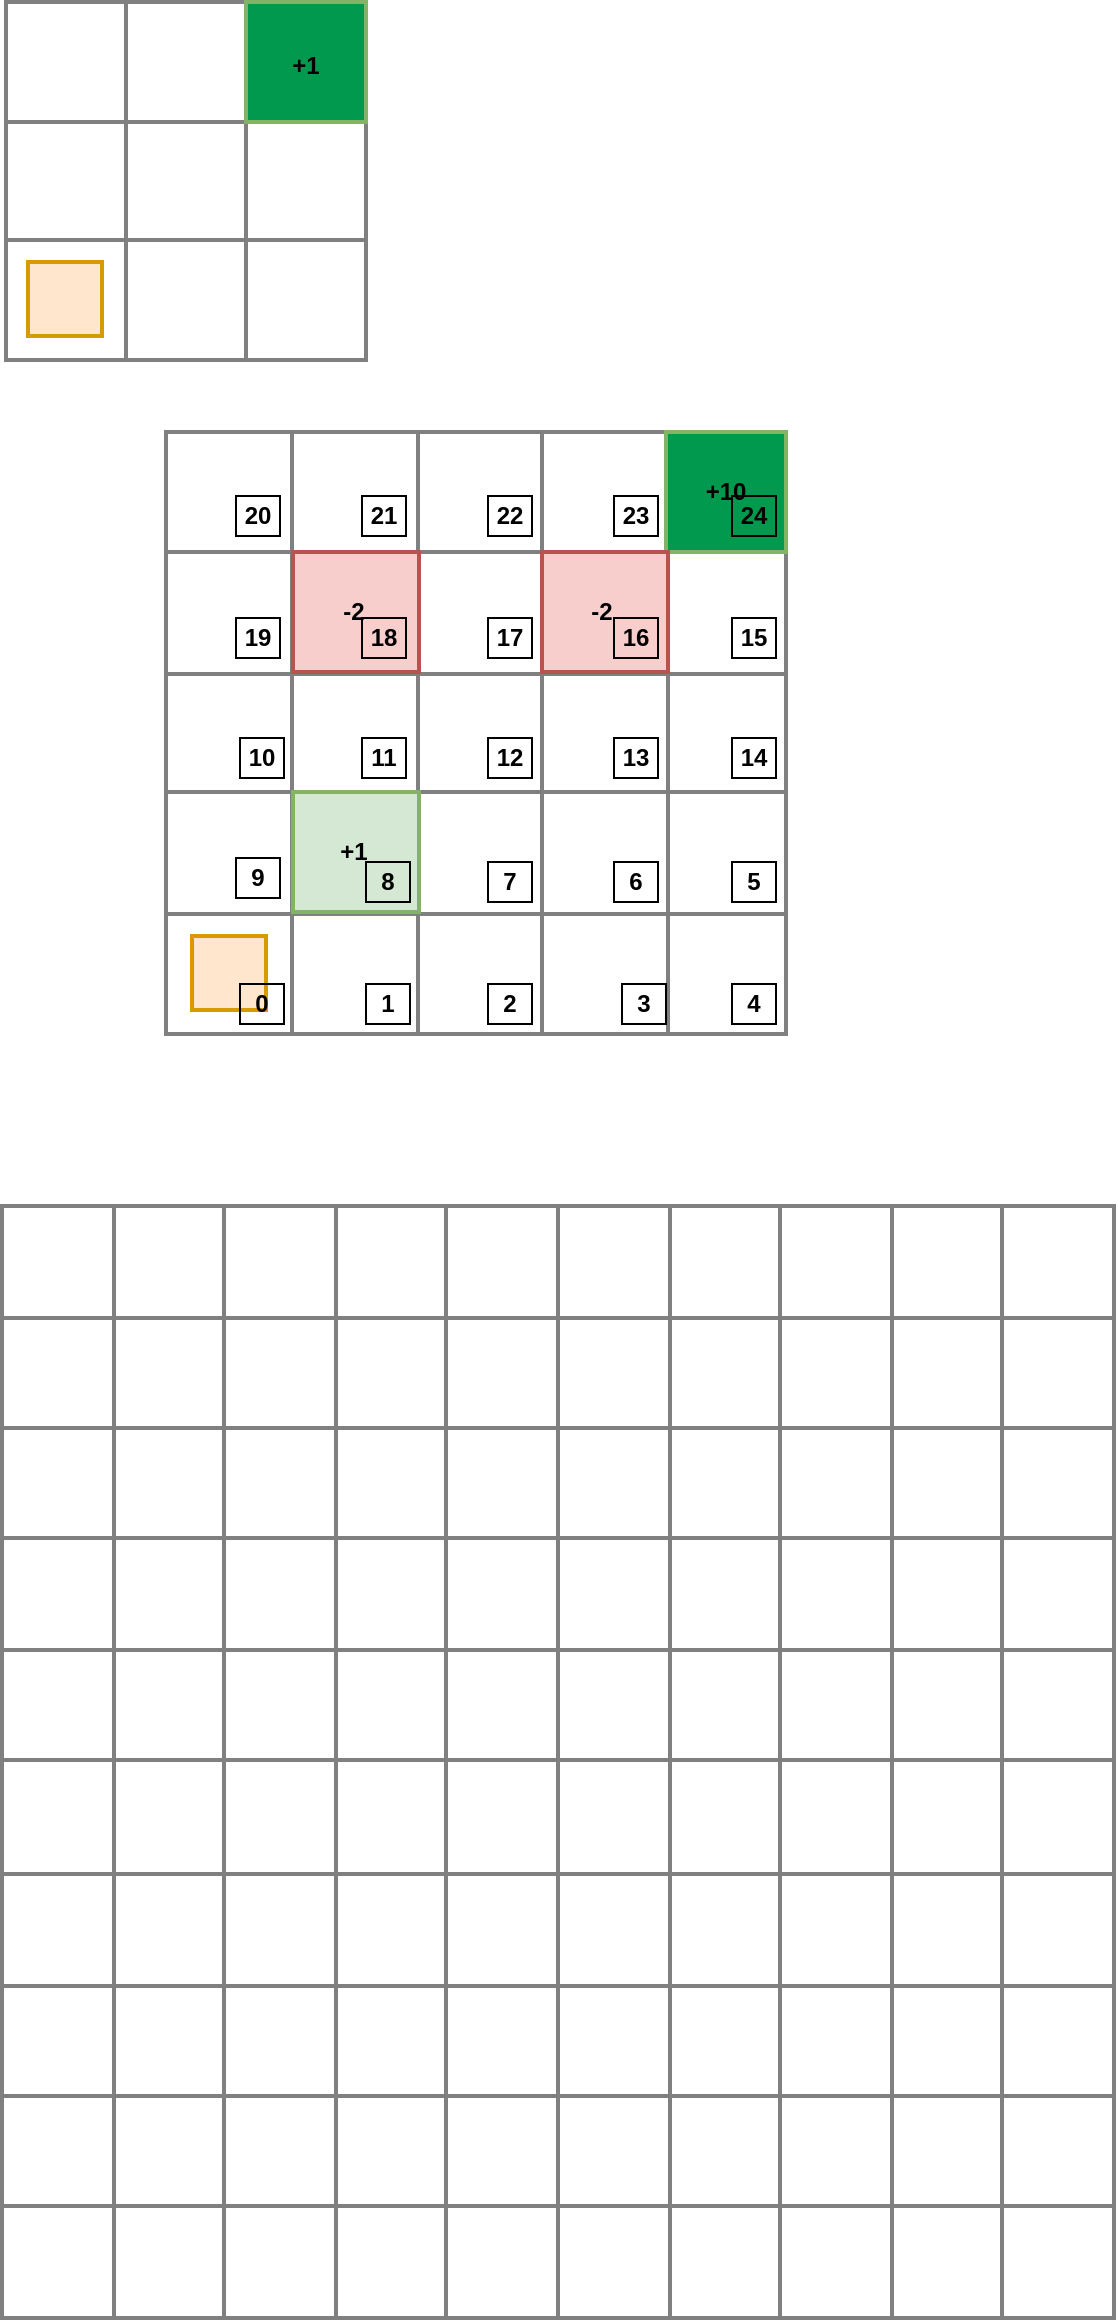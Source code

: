 <mxfile version="17.5.0" type="device"><diagram id="qZm8GWOMs4JoRM6FrYAe" name="Page-1"><mxGraphModel dx="946" dy="557" grid="0" gridSize="10" guides="1" tooltips="1" connect="1" arrows="1" fold="1" page="1" pageScale="1" pageWidth="827" pageHeight="1169" math="0" shadow="0"><root><mxCell id="0"/><mxCell id="1" parent="0"/><mxCell id="wXBG5hMa-RY5MmnZIANH-5" value="" style="shape=table;startSize=0;container=1;collapsible=0;childLayout=tableLayout;strokeWidth=2;strokeColor=#808080;" parent="1" vertex="1"><mxGeometry x="91" y="70" width="180" height="179" as="geometry"/></mxCell><mxCell id="wXBG5hMa-RY5MmnZIANH-6" value="" style="shape=tableRow;horizontal=0;startSize=0;swimlaneHead=0;swimlaneBody=0;top=0;left=0;bottom=0;right=0;collapsible=0;dropTarget=0;fillColor=none;points=[[0,0.5],[1,0.5]];portConstraint=eastwest;" parent="wXBG5hMa-RY5MmnZIANH-5" vertex="1"><mxGeometry width="180" height="60" as="geometry"/></mxCell><mxCell id="wXBG5hMa-RY5MmnZIANH-7" value="" style="shape=partialRectangle;html=1;whiteSpace=wrap;connectable=0;overflow=hidden;fillColor=none;top=0;left=0;bottom=0;right=0;pointerEvents=1;" parent="wXBG5hMa-RY5MmnZIANH-6" vertex="1"><mxGeometry width="60" height="60" as="geometry"><mxRectangle width="60" height="60" as="alternateBounds"/></mxGeometry></mxCell><mxCell id="wXBG5hMa-RY5MmnZIANH-8" value="" style="shape=partialRectangle;html=1;whiteSpace=wrap;connectable=0;overflow=hidden;fillColor=none;top=0;left=0;bottom=0;right=0;pointerEvents=1;" parent="wXBG5hMa-RY5MmnZIANH-6" vertex="1"><mxGeometry x="60" width="60" height="60" as="geometry"><mxRectangle width="60" height="60" as="alternateBounds"/></mxGeometry></mxCell><mxCell id="wXBG5hMa-RY5MmnZIANH-9" value="" style="shape=partialRectangle;html=1;whiteSpace=wrap;connectable=0;overflow=hidden;fillColor=none;top=0;left=0;bottom=0;right=0;pointerEvents=1;" parent="wXBG5hMa-RY5MmnZIANH-6" vertex="1"><mxGeometry x="120" width="60" height="60" as="geometry"><mxRectangle width="60" height="60" as="alternateBounds"/></mxGeometry></mxCell><mxCell id="wXBG5hMa-RY5MmnZIANH-10" value="" style="shape=tableRow;horizontal=0;startSize=0;swimlaneHead=0;swimlaneBody=0;top=0;left=0;bottom=0;right=0;collapsible=0;dropTarget=0;fillColor=none;points=[[0,0.5],[1,0.5]];portConstraint=eastwest;" parent="wXBG5hMa-RY5MmnZIANH-5" vertex="1"><mxGeometry y="60" width="180" height="59" as="geometry"/></mxCell><mxCell id="wXBG5hMa-RY5MmnZIANH-11" value="" style="shape=partialRectangle;html=1;whiteSpace=wrap;connectable=0;overflow=hidden;fillColor=none;top=0;left=0;bottom=0;right=0;pointerEvents=1;" parent="wXBG5hMa-RY5MmnZIANH-10" vertex="1"><mxGeometry width="60" height="59" as="geometry"><mxRectangle width="60" height="59" as="alternateBounds"/></mxGeometry></mxCell><mxCell id="wXBG5hMa-RY5MmnZIANH-12" value="" style="shape=partialRectangle;html=1;whiteSpace=wrap;connectable=0;overflow=hidden;fillColor=none;top=0;left=0;bottom=0;right=0;pointerEvents=1;" parent="wXBG5hMa-RY5MmnZIANH-10" vertex="1"><mxGeometry x="60" width="60" height="59" as="geometry"><mxRectangle width="60" height="59" as="alternateBounds"/></mxGeometry></mxCell><mxCell id="wXBG5hMa-RY5MmnZIANH-13" value="" style="shape=partialRectangle;html=1;whiteSpace=wrap;connectable=0;overflow=hidden;fillColor=none;top=0;left=0;bottom=0;right=0;pointerEvents=1;" parent="wXBG5hMa-RY5MmnZIANH-10" vertex="1"><mxGeometry x="120" width="60" height="59" as="geometry"><mxRectangle width="60" height="59" as="alternateBounds"/></mxGeometry></mxCell><mxCell id="wXBG5hMa-RY5MmnZIANH-14" value="" style="shape=tableRow;horizontal=0;startSize=0;swimlaneHead=0;swimlaneBody=0;top=0;left=0;bottom=0;right=0;collapsible=0;dropTarget=0;fillColor=none;points=[[0,0.5],[1,0.5]];portConstraint=eastwest;" parent="wXBG5hMa-RY5MmnZIANH-5" vertex="1"><mxGeometry y="119" width="180" height="60" as="geometry"/></mxCell><mxCell id="wXBG5hMa-RY5MmnZIANH-15" value="" style="shape=partialRectangle;html=1;whiteSpace=wrap;connectable=0;overflow=hidden;fillColor=none;top=0;left=0;bottom=0;right=0;pointerEvents=1;" parent="wXBG5hMa-RY5MmnZIANH-14" vertex="1"><mxGeometry width="60" height="60" as="geometry"><mxRectangle width="60" height="60" as="alternateBounds"/></mxGeometry></mxCell><mxCell id="wXBG5hMa-RY5MmnZIANH-16" value="" style="shape=partialRectangle;html=1;whiteSpace=wrap;connectable=0;overflow=hidden;fillColor=none;top=0;left=0;bottom=0;right=0;pointerEvents=1;" parent="wXBG5hMa-RY5MmnZIANH-14" vertex="1"><mxGeometry x="60" width="60" height="60" as="geometry"><mxRectangle width="60" height="60" as="alternateBounds"/></mxGeometry></mxCell><mxCell id="wXBG5hMa-RY5MmnZIANH-17" value="" style="shape=partialRectangle;html=1;whiteSpace=wrap;connectable=0;overflow=hidden;fillColor=none;top=0;left=0;bottom=0;right=0;pointerEvents=1;" parent="wXBG5hMa-RY5MmnZIANH-14" vertex="1"><mxGeometry x="120" width="60" height="60" as="geometry"><mxRectangle width="60" height="60" as="alternateBounds"/></mxGeometry></mxCell><mxCell id="wXBG5hMa-RY5MmnZIANH-18" value="" style="rounded=0;whiteSpace=wrap;html=1;strokeColor=#82B366;strokeWidth=2;fillColor=#00994D;" parent="1" vertex="1"><mxGeometry x="211" y="70" width="60" height="60" as="geometry"/></mxCell><mxCell id="wXBG5hMa-RY5MmnZIANH-20" value="&lt;b&gt;+1&lt;/b&gt;" style="text;html=1;strokeColor=none;fillColor=none;align=center;verticalAlign=middle;whiteSpace=wrap;rounded=0;" parent="1" vertex="1"><mxGeometry x="211" y="87" width="60" height="30" as="geometry"/></mxCell><mxCell id="wXBG5hMa-RY5MmnZIANH-21" value="" style="shape=table;startSize=0;container=1;collapsible=0;childLayout=tableLayout;strokeColor=#808080;strokeWidth=2;" parent="1" vertex="1"><mxGeometry x="171" y="285" width="310" height="301" as="geometry"/></mxCell><mxCell id="wXBG5hMa-RY5MmnZIANH-22" value="" style="shape=tableRow;horizontal=0;startSize=0;swimlaneHead=0;swimlaneBody=0;top=0;left=0;bottom=0;right=0;collapsible=0;dropTarget=0;fillColor=none;points=[[0,0.5],[1,0.5]];portConstraint=eastwest;strokeColor=#808080;strokeWidth=2;" parent="wXBG5hMa-RY5MmnZIANH-21" vertex="1"><mxGeometry width="310" height="60" as="geometry"/></mxCell><mxCell id="wXBG5hMa-RY5MmnZIANH-23" value="" style="shape=partialRectangle;html=1;whiteSpace=wrap;connectable=0;overflow=hidden;fillColor=none;top=0;left=0;bottom=0;right=0;pointerEvents=1;strokeColor=#808080;strokeWidth=2;" parent="wXBG5hMa-RY5MmnZIANH-22" vertex="1"><mxGeometry width="63" height="60" as="geometry"><mxRectangle width="63" height="60" as="alternateBounds"/></mxGeometry></mxCell><mxCell id="wXBG5hMa-RY5MmnZIANH-24" value="" style="shape=partialRectangle;html=1;whiteSpace=wrap;connectable=0;overflow=hidden;fillColor=none;top=0;left=0;bottom=0;right=0;pointerEvents=1;strokeColor=#808080;strokeWidth=2;" parent="wXBG5hMa-RY5MmnZIANH-22" vertex="1"><mxGeometry x="63" width="63" height="60" as="geometry"><mxRectangle width="63" height="60" as="alternateBounds"/></mxGeometry></mxCell><mxCell id="wXBG5hMa-RY5MmnZIANH-25" value="" style="shape=partialRectangle;html=1;whiteSpace=wrap;connectable=0;overflow=hidden;fillColor=none;top=0;left=0;bottom=0;right=0;pointerEvents=1;strokeColor=#808080;strokeWidth=2;" parent="wXBG5hMa-RY5MmnZIANH-22" vertex="1"><mxGeometry x="126" width="62" height="60" as="geometry"><mxRectangle width="62" height="60" as="alternateBounds"/></mxGeometry></mxCell><mxCell id="wXBG5hMa-RY5MmnZIANH-26" value="" style="shape=partialRectangle;html=1;whiteSpace=wrap;connectable=0;overflow=hidden;fillColor=none;top=0;left=0;bottom=0;right=0;pointerEvents=1;strokeColor=#808080;strokeWidth=2;" parent="wXBG5hMa-RY5MmnZIANH-22" vertex="1"><mxGeometry x="188" width="63" height="60" as="geometry"><mxRectangle width="63" height="60" as="alternateBounds"/></mxGeometry></mxCell><mxCell id="wXBG5hMa-RY5MmnZIANH-27" value="" style="shape=partialRectangle;html=1;whiteSpace=wrap;connectable=0;overflow=hidden;fillColor=none;top=0;left=0;bottom=0;right=0;pointerEvents=1;strokeColor=#808080;strokeWidth=2;" parent="wXBG5hMa-RY5MmnZIANH-22" vertex="1"><mxGeometry x="251" width="59" height="60" as="geometry"><mxRectangle width="59" height="60" as="alternateBounds"/></mxGeometry></mxCell><mxCell id="wXBG5hMa-RY5MmnZIANH-28" value="" style="shape=tableRow;horizontal=0;startSize=0;swimlaneHead=0;swimlaneBody=0;top=0;left=0;bottom=0;right=0;collapsible=0;dropTarget=0;fillColor=none;points=[[0,0.5],[1,0.5]];portConstraint=eastwest;strokeColor=#808080;strokeWidth=2;" parent="wXBG5hMa-RY5MmnZIANH-21" vertex="1"><mxGeometry y="60" width="310" height="61" as="geometry"/></mxCell><mxCell id="wXBG5hMa-RY5MmnZIANH-29" value="" style="shape=partialRectangle;html=1;whiteSpace=wrap;connectable=0;overflow=hidden;fillColor=none;top=0;left=0;bottom=0;right=0;pointerEvents=1;strokeColor=#808080;strokeWidth=2;" parent="wXBG5hMa-RY5MmnZIANH-28" vertex="1"><mxGeometry width="63" height="61" as="geometry"><mxRectangle width="63" height="61" as="alternateBounds"/></mxGeometry></mxCell><mxCell id="wXBG5hMa-RY5MmnZIANH-30" value="" style="shape=partialRectangle;html=1;whiteSpace=wrap;connectable=0;overflow=hidden;fillColor=none;top=0;left=0;bottom=0;right=0;pointerEvents=1;strokeColor=#808080;strokeWidth=2;" parent="wXBG5hMa-RY5MmnZIANH-28" vertex="1"><mxGeometry x="63" width="63" height="61" as="geometry"><mxRectangle width="63" height="61" as="alternateBounds"/></mxGeometry></mxCell><mxCell id="wXBG5hMa-RY5MmnZIANH-31" value="" style="shape=partialRectangle;html=1;whiteSpace=wrap;connectable=0;overflow=hidden;fillColor=none;top=0;left=0;bottom=0;right=0;pointerEvents=1;strokeColor=#808080;strokeWidth=2;" parent="wXBG5hMa-RY5MmnZIANH-28" vertex="1"><mxGeometry x="126" width="62" height="61" as="geometry"><mxRectangle width="62" height="61" as="alternateBounds"/></mxGeometry></mxCell><mxCell id="wXBG5hMa-RY5MmnZIANH-32" value="" style="shape=partialRectangle;html=1;whiteSpace=wrap;connectable=0;overflow=hidden;fillColor=none;top=0;left=0;bottom=0;right=0;pointerEvents=1;strokeColor=#808080;strokeWidth=2;" parent="wXBG5hMa-RY5MmnZIANH-28" vertex="1"><mxGeometry x="188" width="63" height="61" as="geometry"><mxRectangle width="63" height="61" as="alternateBounds"/></mxGeometry></mxCell><mxCell id="wXBG5hMa-RY5MmnZIANH-33" value="" style="shape=partialRectangle;html=1;whiteSpace=wrap;connectable=0;overflow=hidden;fillColor=none;top=0;left=0;bottom=0;right=0;pointerEvents=1;strokeColor=#808080;strokeWidth=2;" parent="wXBG5hMa-RY5MmnZIANH-28" vertex="1"><mxGeometry x="251" width="59" height="61" as="geometry"><mxRectangle width="59" height="61" as="alternateBounds"/></mxGeometry></mxCell><mxCell id="wXBG5hMa-RY5MmnZIANH-34" value="" style="shape=tableRow;horizontal=0;startSize=0;swimlaneHead=0;swimlaneBody=0;top=0;left=0;bottom=0;right=0;collapsible=0;dropTarget=0;fillColor=none;points=[[0,0.5],[1,0.5]];portConstraint=eastwest;strokeColor=#808080;strokeWidth=2;" parent="wXBG5hMa-RY5MmnZIANH-21" vertex="1"><mxGeometry y="121" width="310" height="59" as="geometry"/></mxCell><mxCell id="wXBG5hMa-RY5MmnZIANH-35" value="" style="shape=partialRectangle;html=1;whiteSpace=wrap;connectable=0;overflow=hidden;fillColor=none;top=0;left=0;bottom=0;right=0;pointerEvents=1;strokeColor=#808080;strokeWidth=2;" parent="wXBG5hMa-RY5MmnZIANH-34" vertex="1"><mxGeometry width="63" height="59" as="geometry"><mxRectangle width="63" height="59" as="alternateBounds"/></mxGeometry></mxCell><mxCell id="wXBG5hMa-RY5MmnZIANH-36" value="" style="shape=partialRectangle;html=1;whiteSpace=wrap;connectable=0;overflow=hidden;fillColor=none;top=0;left=0;bottom=0;right=0;pointerEvents=1;strokeColor=#808080;strokeWidth=2;" parent="wXBG5hMa-RY5MmnZIANH-34" vertex="1"><mxGeometry x="63" width="63" height="59" as="geometry"><mxRectangle width="63" height="59" as="alternateBounds"/></mxGeometry></mxCell><mxCell id="wXBG5hMa-RY5MmnZIANH-37" value="" style="shape=partialRectangle;html=1;whiteSpace=wrap;connectable=0;overflow=hidden;fillColor=none;top=0;left=0;bottom=0;right=0;pointerEvents=1;strokeColor=#808080;strokeWidth=2;" parent="wXBG5hMa-RY5MmnZIANH-34" vertex="1"><mxGeometry x="126" width="62" height="59" as="geometry"><mxRectangle width="62" height="59" as="alternateBounds"/></mxGeometry></mxCell><mxCell id="wXBG5hMa-RY5MmnZIANH-38" value="" style="shape=partialRectangle;html=1;whiteSpace=wrap;connectable=0;overflow=hidden;fillColor=none;top=0;left=0;bottom=0;right=0;pointerEvents=1;strokeColor=#808080;strokeWidth=2;" parent="wXBG5hMa-RY5MmnZIANH-34" vertex="1"><mxGeometry x="188" width="63" height="59" as="geometry"><mxRectangle width="63" height="59" as="alternateBounds"/></mxGeometry></mxCell><mxCell id="wXBG5hMa-RY5MmnZIANH-39" value="" style="shape=partialRectangle;html=1;whiteSpace=wrap;connectable=0;overflow=hidden;fillColor=none;top=0;left=0;bottom=0;right=0;pointerEvents=1;strokeColor=#808080;strokeWidth=2;" parent="wXBG5hMa-RY5MmnZIANH-34" vertex="1"><mxGeometry x="251" width="59" height="59" as="geometry"><mxRectangle width="59" height="59" as="alternateBounds"/></mxGeometry></mxCell><mxCell id="wXBG5hMa-RY5MmnZIANH-40" value="" style="shape=tableRow;horizontal=0;startSize=0;swimlaneHead=0;swimlaneBody=0;top=0;left=0;bottom=0;right=0;collapsible=0;dropTarget=0;fillColor=none;points=[[0,0.5],[1,0.5]];portConstraint=eastwest;strokeColor=#808080;strokeWidth=2;" parent="wXBG5hMa-RY5MmnZIANH-21" vertex="1"><mxGeometry y="180" width="310" height="61" as="geometry"/></mxCell><mxCell id="wXBG5hMa-RY5MmnZIANH-41" value="" style="shape=partialRectangle;html=1;whiteSpace=wrap;connectable=0;overflow=hidden;fillColor=none;top=0;left=0;bottom=0;right=0;pointerEvents=1;strokeColor=#808080;strokeWidth=2;" parent="wXBG5hMa-RY5MmnZIANH-40" vertex="1"><mxGeometry width="63" height="61" as="geometry"><mxRectangle width="63" height="61" as="alternateBounds"/></mxGeometry></mxCell><mxCell id="wXBG5hMa-RY5MmnZIANH-42" value="" style="shape=partialRectangle;html=1;whiteSpace=wrap;connectable=0;overflow=hidden;fillColor=none;top=0;left=0;bottom=0;right=0;pointerEvents=1;strokeColor=#808080;strokeWidth=2;" parent="wXBG5hMa-RY5MmnZIANH-40" vertex="1"><mxGeometry x="63" width="63" height="61" as="geometry"><mxRectangle width="63" height="61" as="alternateBounds"/></mxGeometry></mxCell><mxCell id="wXBG5hMa-RY5MmnZIANH-43" value="" style="shape=partialRectangle;html=1;whiteSpace=wrap;connectable=0;overflow=hidden;fillColor=none;top=0;left=0;bottom=0;right=0;pointerEvents=1;strokeColor=#808080;strokeWidth=2;" parent="wXBG5hMa-RY5MmnZIANH-40" vertex="1"><mxGeometry x="126" width="62" height="61" as="geometry"><mxRectangle width="62" height="61" as="alternateBounds"/></mxGeometry></mxCell><mxCell id="wXBG5hMa-RY5MmnZIANH-44" value="" style="shape=partialRectangle;html=1;whiteSpace=wrap;connectable=0;overflow=hidden;fillColor=none;top=0;left=0;bottom=0;right=0;pointerEvents=1;strokeColor=#808080;strokeWidth=2;" parent="wXBG5hMa-RY5MmnZIANH-40" vertex="1"><mxGeometry x="188" width="63" height="61" as="geometry"><mxRectangle width="63" height="61" as="alternateBounds"/></mxGeometry></mxCell><mxCell id="wXBG5hMa-RY5MmnZIANH-45" value="" style="shape=partialRectangle;html=1;whiteSpace=wrap;connectable=0;overflow=hidden;fillColor=none;top=0;left=0;bottom=0;right=0;pointerEvents=1;strokeColor=#808080;strokeWidth=2;" parent="wXBG5hMa-RY5MmnZIANH-40" vertex="1"><mxGeometry x="251" width="59" height="61" as="geometry"><mxRectangle width="59" height="61" as="alternateBounds"/></mxGeometry></mxCell><mxCell id="wXBG5hMa-RY5MmnZIANH-46" value="" style="shape=tableRow;horizontal=0;startSize=0;swimlaneHead=0;swimlaneBody=0;top=0;left=0;bottom=0;right=0;collapsible=0;dropTarget=0;fillColor=none;points=[[0,0.5],[1,0.5]];portConstraint=eastwest;strokeColor=#808080;strokeWidth=2;" parent="wXBG5hMa-RY5MmnZIANH-21" vertex="1"><mxGeometry y="241" width="310" height="60" as="geometry"/></mxCell><mxCell id="wXBG5hMa-RY5MmnZIANH-47" value="" style="shape=partialRectangle;html=1;whiteSpace=wrap;connectable=0;overflow=hidden;fillColor=none;top=0;left=0;bottom=0;right=0;pointerEvents=1;strokeColor=#808080;strokeWidth=2;" parent="wXBG5hMa-RY5MmnZIANH-46" vertex="1"><mxGeometry width="63" height="60" as="geometry"><mxRectangle width="63" height="60" as="alternateBounds"/></mxGeometry></mxCell><mxCell id="wXBG5hMa-RY5MmnZIANH-48" value="" style="shape=partialRectangle;html=1;whiteSpace=wrap;connectable=0;overflow=hidden;fillColor=none;top=0;left=0;bottom=0;right=0;pointerEvents=1;strokeColor=#808080;strokeWidth=2;" parent="wXBG5hMa-RY5MmnZIANH-46" vertex="1"><mxGeometry x="63" width="63" height="60" as="geometry"><mxRectangle width="63" height="60" as="alternateBounds"/></mxGeometry></mxCell><mxCell id="wXBG5hMa-RY5MmnZIANH-49" value="" style="shape=partialRectangle;html=1;whiteSpace=wrap;connectable=0;overflow=hidden;fillColor=none;top=0;left=0;bottom=0;right=0;pointerEvents=1;strokeColor=#808080;strokeWidth=2;" parent="wXBG5hMa-RY5MmnZIANH-46" vertex="1"><mxGeometry x="126" width="62" height="60" as="geometry"><mxRectangle width="62" height="60" as="alternateBounds"/></mxGeometry></mxCell><mxCell id="wXBG5hMa-RY5MmnZIANH-50" value="" style="shape=partialRectangle;html=1;whiteSpace=wrap;connectable=0;overflow=hidden;fillColor=none;top=0;left=0;bottom=0;right=0;pointerEvents=1;strokeColor=#808080;strokeWidth=2;" parent="wXBG5hMa-RY5MmnZIANH-46" vertex="1"><mxGeometry x="188" width="63" height="60" as="geometry"><mxRectangle width="63" height="60" as="alternateBounds"/></mxGeometry></mxCell><mxCell id="wXBG5hMa-RY5MmnZIANH-51" value="" style="shape=partialRectangle;html=1;whiteSpace=wrap;connectable=0;overflow=hidden;fillColor=none;top=0;left=0;bottom=0;right=0;pointerEvents=1;strokeColor=#808080;strokeWidth=2;" parent="wXBG5hMa-RY5MmnZIANH-46" vertex="1"><mxGeometry x="251" width="59" height="60" as="geometry"><mxRectangle width="59" height="60" as="alternateBounds"/></mxGeometry></mxCell><mxCell id="wXBG5hMa-RY5MmnZIANH-52" value="" style="rounded=0;whiteSpace=wrap;html=1;strokeColor=#82b366;strokeWidth=2;fillColor=#00994D;" parent="1" vertex="1"><mxGeometry x="421" y="285" width="60" height="60" as="geometry"/></mxCell><mxCell id="wXBG5hMa-RY5MmnZIANH-55" value="&lt;b&gt;+10&lt;/b&gt;" style="text;html=1;strokeColor=none;fillColor=none;align=center;verticalAlign=middle;whiteSpace=wrap;rounded=0;" parent="1" vertex="1"><mxGeometry x="421" y="300" width="60" height="30" as="geometry"/></mxCell><mxCell id="wXBG5hMa-RY5MmnZIANH-59" value="" style="rounded=0;whiteSpace=wrap;html=1;strokeColor=#b85450;strokeWidth=2;fillColor=#f8cecc;" parent="1" vertex="1"><mxGeometry x="359" y="345" width="63" height="60" as="geometry"/></mxCell><mxCell id="wXBG5hMa-RY5MmnZIANH-60" value="" style="rounded=0;whiteSpace=wrap;html=1;strokeColor=#b85450;strokeWidth=2;fillColor=#f8cecc;" parent="1" vertex="1"><mxGeometry x="234.5" y="345" width="63" height="60" as="geometry"/></mxCell><mxCell id="wXBG5hMa-RY5MmnZIANH-61" value="" style="rounded=0;whiteSpace=wrap;html=1;strokeColor=#82b366;strokeWidth=2;fillColor=#d5e8d4;" parent="1" vertex="1"><mxGeometry x="234.5" y="465" width="63" height="60" as="geometry"/></mxCell><mxCell id="wXBG5hMa-RY5MmnZIANH-62" value="&lt;b&gt;-2&lt;/b&gt;" style="text;html=1;strokeColor=none;fillColor=none;align=center;verticalAlign=middle;whiteSpace=wrap;rounded=0;" parent="1" vertex="1"><mxGeometry x="359" y="360" width="60" height="30" as="geometry"/></mxCell><mxCell id="wXBG5hMa-RY5MmnZIANH-63" value="&lt;b&gt;-2&lt;/b&gt;" style="text;html=1;strokeColor=none;fillColor=none;align=center;verticalAlign=middle;whiteSpace=wrap;rounded=0;" parent="1" vertex="1"><mxGeometry x="234.5" y="360" width="60" height="30" as="geometry"/></mxCell><mxCell id="wXBG5hMa-RY5MmnZIANH-64" value="&lt;b&gt;+1&lt;/b&gt;" style="text;html=1;strokeColor=none;fillColor=none;align=center;verticalAlign=middle;whiteSpace=wrap;rounded=0;" parent="1" vertex="1"><mxGeometry x="234.5" y="480" width="60" height="30" as="geometry"/></mxCell><mxCell id="wXBG5hMa-RY5MmnZIANH-65" value="" style="rounded=0;whiteSpace=wrap;html=1;strokeColor=#d79b00;strokeWidth=2;fillColor=#ffe6cc;" parent="1" vertex="1"><mxGeometry x="102" y="200" width="37" height="37" as="geometry"/></mxCell><mxCell id="wXBG5hMa-RY5MmnZIANH-66" value="" style="rounded=0;whiteSpace=wrap;html=1;strokeColor=#d79b00;strokeWidth=2;fillColor=#ffe6cc;" parent="1" vertex="1"><mxGeometry x="184" y="537" width="37" height="37" as="geometry"/></mxCell><mxCell id="wXBG5hMa-RY5MmnZIANH-67" value="" style="shape=table;startSize=0;container=1;collapsible=0;childLayout=tableLayout;strokeWidth=2;strokeColor=#808080;" parent="1" vertex="1"><mxGeometry x="89" y="672" width="556" height="556" as="geometry"/></mxCell><mxCell id="wXBG5hMa-RY5MmnZIANH-68" value="" style="shape=tableRow;horizontal=0;startSize=0;swimlaneHead=0;swimlaneBody=0;top=0;left=0;bottom=0;right=0;collapsible=0;dropTarget=0;fillColor=none;points=[[0,0.5],[1,0.5]];portConstraint=eastwest;strokeColor=#82B366;strokeWidth=2;" parent="wXBG5hMa-RY5MmnZIANH-67" vertex="1"><mxGeometry width="556" height="56" as="geometry"/></mxCell><mxCell id="wXBG5hMa-RY5MmnZIANH-69" value="" style="shape=partialRectangle;html=1;whiteSpace=wrap;connectable=0;overflow=hidden;fillColor=none;top=0;left=0;bottom=0;right=0;pointerEvents=1;strokeColor=#82B366;strokeWidth=2;" parent="wXBG5hMa-RY5MmnZIANH-68" vertex="1"><mxGeometry width="56" height="56" as="geometry"><mxRectangle width="56" height="56" as="alternateBounds"/></mxGeometry></mxCell><mxCell id="wXBG5hMa-RY5MmnZIANH-70" value="" style="shape=partialRectangle;html=1;whiteSpace=wrap;connectable=0;overflow=hidden;fillColor=none;top=0;left=0;bottom=0;right=0;pointerEvents=1;strokeColor=#82B366;strokeWidth=2;" parent="wXBG5hMa-RY5MmnZIANH-68" vertex="1"><mxGeometry x="56" width="55" height="56" as="geometry"><mxRectangle width="55" height="56" as="alternateBounds"/></mxGeometry></mxCell><mxCell id="wXBG5hMa-RY5MmnZIANH-71" value="" style="shape=partialRectangle;html=1;whiteSpace=wrap;connectable=0;overflow=hidden;fillColor=none;top=0;left=0;bottom=0;right=0;pointerEvents=1;strokeColor=#82B366;strokeWidth=2;" parent="wXBG5hMa-RY5MmnZIANH-68" vertex="1"><mxGeometry x="111" width="56" height="56" as="geometry"><mxRectangle width="56" height="56" as="alternateBounds"/></mxGeometry></mxCell><mxCell id="wXBG5hMa-RY5MmnZIANH-72" value="" style="shape=partialRectangle;html=1;whiteSpace=wrap;connectable=0;overflow=hidden;fillColor=none;top=0;left=0;bottom=0;right=0;pointerEvents=1;strokeColor=#82B366;strokeWidth=2;" parent="wXBG5hMa-RY5MmnZIANH-68" vertex="1"><mxGeometry x="167" width="55" height="56" as="geometry"><mxRectangle width="55" height="56" as="alternateBounds"/></mxGeometry></mxCell><mxCell id="wXBG5hMa-RY5MmnZIANH-73" value="" style="shape=partialRectangle;html=1;whiteSpace=wrap;connectable=0;overflow=hidden;fillColor=none;top=0;left=0;bottom=0;right=0;pointerEvents=1;strokeColor=#82B366;strokeWidth=2;" parent="wXBG5hMa-RY5MmnZIANH-68" vertex="1"><mxGeometry x="222" width="56" height="56" as="geometry"><mxRectangle width="56" height="56" as="alternateBounds"/></mxGeometry></mxCell><mxCell id="wXBG5hMa-RY5MmnZIANH-74" value="" style="shape=partialRectangle;html=1;whiteSpace=wrap;connectable=0;overflow=hidden;fillColor=none;top=0;left=0;bottom=0;right=0;pointerEvents=1;strokeColor=#82B366;strokeWidth=2;" parent="wXBG5hMa-RY5MmnZIANH-68" vertex="1"><mxGeometry x="278" width="56" height="56" as="geometry"><mxRectangle width="56" height="56" as="alternateBounds"/></mxGeometry></mxCell><mxCell id="wXBG5hMa-RY5MmnZIANH-75" value="" style="shape=partialRectangle;html=1;whiteSpace=wrap;connectable=0;overflow=hidden;fillColor=none;top=0;left=0;bottom=0;right=0;pointerEvents=1;strokeColor=#82B366;strokeWidth=2;" parent="wXBG5hMa-RY5MmnZIANH-68" vertex="1"><mxGeometry x="334" width="55" height="56" as="geometry"><mxRectangle width="55" height="56" as="alternateBounds"/></mxGeometry></mxCell><mxCell id="wXBG5hMa-RY5MmnZIANH-76" value="" style="shape=partialRectangle;html=1;whiteSpace=wrap;connectable=0;overflow=hidden;fillColor=none;top=0;left=0;bottom=0;right=0;pointerEvents=1;strokeColor=#82B366;strokeWidth=2;" parent="wXBG5hMa-RY5MmnZIANH-68" vertex="1"><mxGeometry x="389" width="56" height="56" as="geometry"><mxRectangle width="56" height="56" as="alternateBounds"/></mxGeometry></mxCell><mxCell id="wXBG5hMa-RY5MmnZIANH-77" value="" style="shape=partialRectangle;html=1;whiteSpace=wrap;connectable=0;overflow=hidden;fillColor=none;top=0;left=0;bottom=0;right=0;pointerEvents=1;strokeColor=#82B366;strokeWidth=2;" parent="wXBG5hMa-RY5MmnZIANH-68" vertex="1"><mxGeometry x="445" width="55" height="56" as="geometry"><mxRectangle width="55" height="56" as="alternateBounds"/></mxGeometry></mxCell><mxCell id="wXBG5hMa-RY5MmnZIANH-78" value="" style="shape=partialRectangle;html=1;whiteSpace=wrap;connectable=0;overflow=hidden;fillColor=none;top=0;left=0;bottom=0;right=0;pointerEvents=1;strokeColor=#82B366;strokeWidth=2;" parent="wXBG5hMa-RY5MmnZIANH-68" vertex="1"><mxGeometry x="500" width="56" height="56" as="geometry"><mxRectangle width="56" height="56" as="alternateBounds"/></mxGeometry></mxCell><mxCell id="wXBG5hMa-RY5MmnZIANH-79" value="" style="shape=tableRow;horizontal=0;startSize=0;swimlaneHead=0;swimlaneBody=0;top=0;left=0;bottom=0;right=0;collapsible=0;dropTarget=0;fillColor=none;points=[[0,0.5],[1,0.5]];portConstraint=eastwest;strokeColor=#82B366;strokeWidth=2;" parent="wXBG5hMa-RY5MmnZIANH-67" vertex="1"><mxGeometry y="56" width="556" height="55" as="geometry"/></mxCell><mxCell id="wXBG5hMa-RY5MmnZIANH-80" value="" style="shape=partialRectangle;html=1;whiteSpace=wrap;connectable=0;overflow=hidden;fillColor=none;top=0;left=0;bottom=0;right=0;pointerEvents=1;strokeColor=#82B366;strokeWidth=2;" parent="wXBG5hMa-RY5MmnZIANH-79" vertex="1"><mxGeometry width="56" height="55" as="geometry"><mxRectangle width="56" height="55" as="alternateBounds"/></mxGeometry></mxCell><mxCell id="wXBG5hMa-RY5MmnZIANH-81" value="" style="shape=partialRectangle;html=1;whiteSpace=wrap;connectable=0;overflow=hidden;fillColor=none;top=0;left=0;bottom=0;right=0;pointerEvents=1;strokeColor=#82B366;strokeWidth=2;" parent="wXBG5hMa-RY5MmnZIANH-79" vertex="1"><mxGeometry x="56" width="55" height="55" as="geometry"><mxRectangle width="55" height="55" as="alternateBounds"/></mxGeometry></mxCell><mxCell id="wXBG5hMa-RY5MmnZIANH-82" value="" style="shape=partialRectangle;html=1;whiteSpace=wrap;connectable=0;overflow=hidden;fillColor=none;top=0;left=0;bottom=0;right=0;pointerEvents=1;strokeColor=#82B366;strokeWidth=2;" parent="wXBG5hMa-RY5MmnZIANH-79" vertex="1"><mxGeometry x="111" width="56" height="55" as="geometry"><mxRectangle width="56" height="55" as="alternateBounds"/></mxGeometry></mxCell><mxCell id="wXBG5hMa-RY5MmnZIANH-83" value="" style="shape=partialRectangle;html=1;whiteSpace=wrap;connectable=0;overflow=hidden;fillColor=none;top=0;left=0;bottom=0;right=0;pointerEvents=1;strokeColor=#82B366;strokeWidth=2;" parent="wXBG5hMa-RY5MmnZIANH-79" vertex="1"><mxGeometry x="167" width="55" height="55" as="geometry"><mxRectangle width="55" height="55" as="alternateBounds"/></mxGeometry></mxCell><mxCell id="wXBG5hMa-RY5MmnZIANH-84" value="" style="shape=partialRectangle;html=1;whiteSpace=wrap;connectable=0;overflow=hidden;fillColor=none;top=0;left=0;bottom=0;right=0;pointerEvents=1;strokeColor=#82B366;strokeWidth=2;" parent="wXBG5hMa-RY5MmnZIANH-79" vertex="1"><mxGeometry x="222" width="56" height="55" as="geometry"><mxRectangle width="56" height="55" as="alternateBounds"/></mxGeometry></mxCell><mxCell id="wXBG5hMa-RY5MmnZIANH-85" value="" style="shape=partialRectangle;html=1;whiteSpace=wrap;connectable=0;overflow=hidden;fillColor=none;top=0;left=0;bottom=0;right=0;pointerEvents=1;strokeColor=#82B366;strokeWidth=2;" parent="wXBG5hMa-RY5MmnZIANH-79" vertex="1"><mxGeometry x="278" width="56" height="55" as="geometry"><mxRectangle width="56" height="55" as="alternateBounds"/></mxGeometry></mxCell><mxCell id="wXBG5hMa-RY5MmnZIANH-86" value="" style="shape=partialRectangle;html=1;whiteSpace=wrap;connectable=0;overflow=hidden;fillColor=none;top=0;left=0;bottom=0;right=0;pointerEvents=1;strokeColor=#82B366;strokeWidth=2;" parent="wXBG5hMa-RY5MmnZIANH-79" vertex="1"><mxGeometry x="334" width="55" height="55" as="geometry"><mxRectangle width="55" height="55" as="alternateBounds"/></mxGeometry></mxCell><mxCell id="wXBG5hMa-RY5MmnZIANH-87" value="" style="shape=partialRectangle;html=1;whiteSpace=wrap;connectable=0;overflow=hidden;fillColor=none;top=0;left=0;bottom=0;right=0;pointerEvents=1;strokeColor=#82B366;strokeWidth=2;" parent="wXBG5hMa-RY5MmnZIANH-79" vertex="1"><mxGeometry x="389" width="56" height="55" as="geometry"><mxRectangle width="56" height="55" as="alternateBounds"/></mxGeometry></mxCell><mxCell id="wXBG5hMa-RY5MmnZIANH-88" value="" style="shape=partialRectangle;html=1;whiteSpace=wrap;connectable=0;overflow=hidden;fillColor=none;top=0;left=0;bottom=0;right=0;pointerEvents=1;strokeColor=#82B366;strokeWidth=2;" parent="wXBG5hMa-RY5MmnZIANH-79" vertex="1"><mxGeometry x="445" width="55" height="55" as="geometry"><mxRectangle width="55" height="55" as="alternateBounds"/></mxGeometry></mxCell><mxCell id="wXBG5hMa-RY5MmnZIANH-89" value="" style="shape=partialRectangle;html=1;whiteSpace=wrap;connectable=0;overflow=hidden;fillColor=none;top=0;left=0;bottom=0;right=0;pointerEvents=1;strokeColor=#82B366;strokeWidth=2;" parent="wXBG5hMa-RY5MmnZIANH-79" vertex="1"><mxGeometry x="500" width="56" height="55" as="geometry"><mxRectangle width="56" height="55" as="alternateBounds"/></mxGeometry></mxCell><mxCell id="wXBG5hMa-RY5MmnZIANH-90" value="" style="shape=tableRow;horizontal=0;startSize=0;swimlaneHead=0;swimlaneBody=0;top=0;left=0;bottom=0;right=0;collapsible=0;dropTarget=0;fillColor=none;points=[[0,0.5],[1,0.5]];portConstraint=eastwest;strokeColor=#82B366;strokeWidth=2;" parent="wXBG5hMa-RY5MmnZIANH-67" vertex="1"><mxGeometry y="111" width="556" height="55" as="geometry"/></mxCell><mxCell id="wXBG5hMa-RY5MmnZIANH-91" value="" style="shape=partialRectangle;html=1;whiteSpace=wrap;connectable=0;overflow=hidden;fillColor=none;top=0;left=0;bottom=0;right=0;pointerEvents=1;strokeColor=#82B366;strokeWidth=2;" parent="wXBG5hMa-RY5MmnZIANH-90" vertex="1"><mxGeometry width="56" height="55" as="geometry"><mxRectangle width="56" height="55" as="alternateBounds"/></mxGeometry></mxCell><mxCell id="wXBG5hMa-RY5MmnZIANH-92" value="" style="shape=partialRectangle;html=1;whiteSpace=wrap;connectable=0;overflow=hidden;fillColor=none;top=0;left=0;bottom=0;right=0;pointerEvents=1;strokeColor=#82B366;strokeWidth=2;" parent="wXBG5hMa-RY5MmnZIANH-90" vertex="1"><mxGeometry x="56" width="55" height="55" as="geometry"><mxRectangle width="55" height="55" as="alternateBounds"/></mxGeometry></mxCell><mxCell id="wXBG5hMa-RY5MmnZIANH-93" value="" style="shape=partialRectangle;html=1;whiteSpace=wrap;connectable=0;overflow=hidden;fillColor=none;top=0;left=0;bottom=0;right=0;pointerEvents=1;strokeColor=#82B366;strokeWidth=2;" parent="wXBG5hMa-RY5MmnZIANH-90" vertex="1"><mxGeometry x="111" width="56" height="55" as="geometry"><mxRectangle width="56" height="55" as="alternateBounds"/></mxGeometry></mxCell><mxCell id="wXBG5hMa-RY5MmnZIANH-94" value="" style="shape=partialRectangle;html=1;whiteSpace=wrap;connectable=0;overflow=hidden;fillColor=none;top=0;left=0;bottom=0;right=0;pointerEvents=1;strokeColor=#82B366;strokeWidth=2;" parent="wXBG5hMa-RY5MmnZIANH-90" vertex="1"><mxGeometry x="167" width="55" height="55" as="geometry"><mxRectangle width="55" height="55" as="alternateBounds"/></mxGeometry></mxCell><mxCell id="wXBG5hMa-RY5MmnZIANH-95" value="" style="shape=partialRectangle;html=1;whiteSpace=wrap;connectable=0;overflow=hidden;fillColor=none;top=0;left=0;bottom=0;right=0;pointerEvents=1;strokeColor=#82B366;strokeWidth=2;" parent="wXBG5hMa-RY5MmnZIANH-90" vertex="1"><mxGeometry x="222" width="56" height="55" as="geometry"><mxRectangle width="56" height="55" as="alternateBounds"/></mxGeometry></mxCell><mxCell id="wXBG5hMa-RY5MmnZIANH-96" value="" style="shape=partialRectangle;html=1;whiteSpace=wrap;connectable=0;overflow=hidden;fillColor=none;top=0;left=0;bottom=0;right=0;pointerEvents=1;strokeColor=#82B366;strokeWidth=2;" parent="wXBG5hMa-RY5MmnZIANH-90" vertex="1"><mxGeometry x="278" width="56" height="55" as="geometry"><mxRectangle width="56" height="55" as="alternateBounds"/></mxGeometry></mxCell><mxCell id="wXBG5hMa-RY5MmnZIANH-97" value="" style="shape=partialRectangle;html=1;whiteSpace=wrap;connectable=0;overflow=hidden;fillColor=none;top=0;left=0;bottom=0;right=0;pointerEvents=1;strokeColor=#82B366;strokeWidth=2;" parent="wXBG5hMa-RY5MmnZIANH-90" vertex="1"><mxGeometry x="334" width="55" height="55" as="geometry"><mxRectangle width="55" height="55" as="alternateBounds"/></mxGeometry></mxCell><mxCell id="wXBG5hMa-RY5MmnZIANH-98" value="" style="shape=partialRectangle;html=1;whiteSpace=wrap;connectable=0;overflow=hidden;fillColor=none;top=0;left=0;bottom=0;right=0;pointerEvents=1;strokeColor=#82B366;strokeWidth=2;" parent="wXBG5hMa-RY5MmnZIANH-90" vertex="1"><mxGeometry x="389" width="56" height="55" as="geometry"><mxRectangle width="56" height="55" as="alternateBounds"/></mxGeometry></mxCell><mxCell id="wXBG5hMa-RY5MmnZIANH-99" value="" style="shape=partialRectangle;html=1;whiteSpace=wrap;connectable=0;overflow=hidden;fillColor=none;top=0;left=0;bottom=0;right=0;pointerEvents=1;strokeColor=#82B366;strokeWidth=2;" parent="wXBG5hMa-RY5MmnZIANH-90" vertex="1"><mxGeometry x="445" width="55" height="55" as="geometry"><mxRectangle width="55" height="55" as="alternateBounds"/></mxGeometry></mxCell><mxCell id="wXBG5hMa-RY5MmnZIANH-100" value="" style="shape=partialRectangle;html=1;whiteSpace=wrap;connectable=0;overflow=hidden;fillColor=none;top=0;left=0;bottom=0;right=0;pointerEvents=1;strokeColor=#82B366;strokeWidth=2;" parent="wXBG5hMa-RY5MmnZIANH-90" vertex="1"><mxGeometry x="500" width="56" height="55" as="geometry"><mxRectangle width="56" height="55" as="alternateBounds"/></mxGeometry></mxCell><mxCell id="wXBG5hMa-RY5MmnZIANH-101" value="" style="shape=tableRow;horizontal=0;startSize=0;swimlaneHead=0;swimlaneBody=0;top=0;left=0;bottom=0;right=0;collapsible=0;dropTarget=0;fillColor=none;points=[[0,0.5],[1,0.5]];portConstraint=eastwest;strokeColor=#82B366;strokeWidth=2;" parent="wXBG5hMa-RY5MmnZIANH-67" vertex="1"><mxGeometry y="166" width="556" height="56" as="geometry"/></mxCell><mxCell id="wXBG5hMa-RY5MmnZIANH-102" value="" style="shape=partialRectangle;html=1;whiteSpace=wrap;connectable=0;overflow=hidden;fillColor=none;top=0;left=0;bottom=0;right=0;pointerEvents=1;strokeColor=#82B366;strokeWidth=2;" parent="wXBG5hMa-RY5MmnZIANH-101" vertex="1"><mxGeometry width="56" height="56" as="geometry"><mxRectangle width="56" height="56" as="alternateBounds"/></mxGeometry></mxCell><mxCell id="wXBG5hMa-RY5MmnZIANH-103" value="" style="shape=partialRectangle;html=1;whiteSpace=wrap;connectable=0;overflow=hidden;fillColor=none;top=0;left=0;bottom=0;right=0;pointerEvents=1;strokeColor=#82B366;strokeWidth=2;" parent="wXBG5hMa-RY5MmnZIANH-101" vertex="1"><mxGeometry x="56" width="55" height="56" as="geometry"><mxRectangle width="55" height="56" as="alternateBounds"/></mxGeometry></mxCell><mxCell id="wXBG5hMa-RY5MmnZIANH-104" value="" style="shape=partialRectangle;html=1;whiteSpace=wrap;connectable=0;overflow=hidden;fillColor=none;top=0;left=0;bottom=0;right=0;pointerEvents=1;strokeColor=#82B366;strokeWidth=2;" parent="wXBG5hMa-RY5MmnZIANH-101" vertex="1"><mxGeometry x="111" width="56" height="56" as="geometry"><mxRectangle width="56" height="56" as="alternateBounds"/></mxGeometry></mxCell><mxCell id="wXBG5hMa-RY5MmnZIANH-105" value="" style="shape=partialRectangle;html=1;whiteSpace=wrap;connectable=0;overflow=hidden;fillColor=none;top=0;left=0;bottom=0;right=0;pointerEvents=1;strokeColor=#82B366;strokeWidth=2;" parent="wXBG5hMa-RY5MmnZIANH-101" vertex="1"><mxGeometry x="167" width="55" height="56" as="geometry"><mxRectangle width="55" height="56" as="alternateBounds"/></mxGeometry></mxCell><mxCell id="wXBG5hMa-RY5MmnZIANH-106" value="" style="shape=partialRectangle;html=1;whiteSpace=wrap;connectable=0;overflow=hidden;fillColor=none;top=0;left=0;bottom=0;right=0;pointerEvents=1;strokeColor=#82B366;strokeWidth=2;" parent="wXBG5hMa-RY5MmnZIANH-101" vertex="1"><mxGeometry x="222" width="56" height="56" as="geometry"><mxRectangle width="56" height="56" as="alternateBounds"/></mxGeometry></mxCell><mxCell id="wXBG5hMa-RY5MmnZIANH-107" value="" style="shape=partialRectangle;html=1;whiteSpace=wrap;connectable=0;overflow=hidden;fillColor=none;top=0;left=0;bottom=0;right=0;pointerEvents=1;strokeColor=#82B366;strokeWidth=2;" parent="wXBG5hMa-RY5MmnZIANH-101" vertex="1"><mxGeometry x="278" width="56" height="56" as="geometry"><mxRectangle width="56" height="56" as="alternateBounds"/></mxGeometry></mxCell><mxCell id="wXBG5hMa-RY5MmnZIANH-108" value="" style="shape=partialRectangle;html=1;whiteSpace=wrap;connectable=0;overflow=hidden;fillColor=none;top=0;left=0;bottom=0;right=0;pointerEvents=1;strokeColor=#82B366;strokeWidth=2;" parent="wXBG5hMa-RY5MmnZIANH-101" vertex="1"><mxGeometry x="334" width="55" height="56" as="geometry"><mxRectangle width="55" height="56" as="alternateBounds"/></mxGeometry></mxCell><mxCell id="wXBG5hMa-RY5MmnZIANH-109" value="" style="shape=partialRectangle;html=1;whiteSpace=wrap;connectable=0;overflow=hidden;fillColor=none;top=0;left=0;bottom=0;right=0;pointerEvents=1;strokeColor=#82B366;strokeWidth=2;" parent="wXBG5hMa-RY5MmnZIANH-101" vertex="1"><mxGeometry x="389" width="56" height="56" as="geometry"><mxRectangle width="56" height="56" as="alternateBounds"/></mxGeometry></mxCell><mxCell id="wXBG5hMa-RY5MmnZIANH-110" value="" style="shape=partialRectangle;html=1;whiteSpace=wrap;connectable=0;overflow=hidden;fillColor=none;top=0;left=0;bottom=0;right=0;pointerEvents=1;strokeColor=#82B366;strokeWidth=2;" parent="wXBG5hMa-RY5MmnZIANH-101" vertex="1"><mxGeometry x="445" width="55" height="56" as="geometry"><mxRectangle width="55" height="56" as="alternateBounds"/></mxGeometry></mxCell><mxCell id="wXBG5hMa-RY5MmnZIANH-111" value="" style="shape=partialRectangle;html=1;whiteSpace=wrap;connectable=0;overflow=hidden;fillColor=none;top=0;left=0;bottom=0;right=0;pointerEvents=1;strokeColor=#82B366;strokeWidth=2;" parent="wXBG5hMa-RY5MmnZIANH-101" vertex="1"><mxGeometry x="500" width="56" height="56" as="geometry"><mxRectangle width="56" height="56" as="alternateBounds"/></mxGeometry></mxCell><mxCell id="wXBG5hMa-RY5MmnZIANH-112" value="" style="shape=tableRow;horizontal=0;startSize=0;swimlaneHead=0;swimlaneBody=0;top=0;left=0;bottom=0;right=0;collapsible=0;dropTarget=0;fillColor=none;points=[[0,0.5],[1,0.5]];portConstraint=eastwest;strokeColor=#82B366;strokeWidth=2;" parent="wXBG5hMa-RY5MmnZIANH-67" vertex="1"><mxGeometry y="222" width="556" height="55" as="geometry"/></mxCell><mxCell id="wXBG5hMa-RY5MmnZIANH-113" value="" style="shape=partialRectangle;html=1;whiteSpace=wrap;connectable=0;overflow=hidden;fillColor=none;top=0;left=0;bottom=0;right=0;pointerEvents=1;strokeColor=#82B366;strokeWidth=2;" parent="wXBG5hMa-RY5MmnZIANH-112" vertex="1"><mxGeometry width="56" height="55" as="geometry"><mxRectangle width="56" height="55" as="alternateBounds"/></mxGeometry></mxCell><mxCell id="wXBG5hMa-RY5MmnZIANH-114" value="" style="shape=partialRectangle;html=1;whiteSpace=wrap;connectable=0;overflow=hidden;fillColor=none;top=0;left=0;bottom=0;right=0;pointerEvents=1;strokeColor=#82B366;strokeWidth=2;" parent="wXBG5hMa-RY5MmnZIANH-112" vertex="1"><mxGeometry x="56" width="55" height="55" as="geometry"><mxRectangle width="55" height="55" as="alternateBounds"/></mxGeometry></mxCell><mxCell id="wXBG5hMa-RY5MmnZIANH-115" value="" style="shape=partialRectangle;html=1;whiteSpace=wrap;connectable=0;overflow=hidden;fillColor=none;top=0;left=0;bottom=0;right=0;pointerEvents=1;strokeColor=#82B366;strokeWidth=2;" parent="wXBG5hMa-RY5MmnZIANH-112" vertex="1"><mxGeometry x="111" width="56" height="55" as="geometry"><mxRectangle width="56" height="55" as="alternateBounds"/></mxGeometry></mxCell><mxCell id="wXBG5hMa-RY5MmnZIANH-116" value="" style="shape=partialRectangle;html=1;whiteSpace=wrap;connectable=0;overflow=hidden;fillColor=none;top=0;left=0;bottom=0;right=0;pointerEvents=1;strokeColor=#82B366;strokeWidth=2;" parent="wXBG5hMa-RY5MmnZIANH-112" vertex="1"><mxGeometry x="167" width="55" height="55" as="geometry"><mxRectangle width="55" height="55" as="alternateBounds"/></mxGeometry></mxCell><mxCell id="wXBG5hMa-RY5MmnZIANH-117" value="" style="shape=partialRectangle;html=1;whiteSpace=wrap;connectable=0;overflow=hidden;fillColor=none;top=0;left=0;bottom=0;right=0;pointerEvents=1;strokeColor=#82B366;strokeWidth=2;" parent="wXBG5hMa-RY5MmnZIANH-112" vertex="1"><mxGeometry x="222" width="56" height="55" as="geometry"><mxRectangle width="56" height="55" as="alternateBounds"/></mxGeometry></mxCell><mxCell id="wXBG5hMa-RY5MmnZIANH-118" value="" style="shape=partialRectangle;html=1;whiteSpace=wrap;connectable=0;overflow=hidden;fillColor=none;top=0;left=0;bottom=0;right=0;pointerEvents=1;strokeColor=#82B366;strokeWidth=2;" parent="wXBG5hMa-RY5MmnZIANH-112" vertex="1"><mxGeometry x="278" width="56" height="55" as="geometry"><mxRectangle width="56" height="55" as="alternateBounds"/></mxGeometry></mxCell><mxCell id="wXBG5hMa-RY5MmnZIANH-119" value="" style="shape=partialRectangle;html=1;whiteSpace=wrap;connectable=0;overflow=hidden;fillColor=none;top=0;left=0;bottom=0;right=0;pointerEvents=1;strokeColor=#82B366;strokeWidth=2;" parent="wXBG5hMa-RY5MmnZIANH-112" vertex="1"><mxGeometry x="334" width="55" height="55" as="geometry"><mxRectangle width="55" height="55" as="alternateBounds"/></mxGeometry></mxCell><mxCell id="wXBG5hMa-RY5MmnZIANH-120" value="" style="shape=partialRectangle;html=1;whiteSpace=wrap;connectable=0;overflow=hidden;fillColor=none;top=0;left=0;bottom=0;right=0;pointerEvents=1;strokeColor=#82B366;strokeWidth=2;" parent="wXBG5hMa-RY5MmnZIANH-112" vertex="1"><mxGeometry x="389" width="56" height="55" as="geometry"><mxRectangle width="56" height="55" as="alternateBounds"/></mxGeometry></mxCell><mxCell id="wXBG5hMa-RY5MmnZIANH-121" value="" style="shape=partialRectangle;html=1;whiteSpace=wrap;connectable=0;overflow=hidden;fillColor=none;top=0;left=0;bottom=0;right=0;pointerEvents=1;strokeColor=#82B366;strokeWidth=2;" parent="wXBG5hMa-RY5MmnZIANH-112" vertex="1"><mxGeometry x="445" width="55" height="55" as="geometry"><mxRectangle width="55" height="55" as="alternateBounds"/></mxGeometry></mxCell><mxCell id="wXBG5hMa-RY5MmnZIANH-122" value="" style="shape=partialRectangle;html=1;whiteSpace=wrap;connectable=0;overflow=hidden;fillColor=none;top=0;left=0;bottom=0;right=0;pointerEvents=1;strokeColor=#82B366;strokeWidth=2;" parent="wXBG5hMa-RY5MmnZIANH-112" vertex="1"><mxGeometry x="500" width="56" height="55" as="geometry"><mxRectangle width="56" height="55" as="alternateBounds"/></mxGeometry></mxCell><mxCell id="wXBG5hMa-RY5MmnZIANH-123" value="" style="shape=tableRow;horizontal=0;startSize=0;swimlaneHead=0;swimlaneBody=0;top=0;left=0;bottom=0;right=0;collapsible=0;dropTarget=0;fillColor=none;points=[[0,0.5],[1,0.5]];portConstraint=eastwest;strokeColor=#82B366;strokeWidth=2;" parent="wXBG5hMa-RY5MmnZIANH-67" vertex="1"><mxGeometry y="277" width="556" height="57" as="geometry"/></mxCell><mxCell id="wXBG5hMa-RY5MmnZIANH-124" value="" style="shape=partialRectangle;html=1;whiteSpace=wrap;connectable=0;overflow=hidden;fillColor=none;top=0;left=0;bottom=0;right=0;pointerEvents=1;strokeColor=#82B366;strokeWidth=2;" parent="wXBG5hMa-RY5MmnZIANH-123" vertex="1"><mxGeometry width="56" height="57" as="geometry"><mxRectangle width="56" height="57" as="alternateBounds"/></mxGeometry></mxCell><mxCell id="wXBG5hMa-RY5MmnZIANH-125" value="" style="shape=partialRectangle;html=1;whiteSpace=wrap;connectable=0;overflow=hidden;fillColor=none;top=0;left=0;bottom=0;right=0;pointerEvents=1;strokeColor=#82B366;strokeWidth=2;" parent="wXBG5hMa-RY5MmnZIANH-123" vertex="1"><mxGeometry x="56" width="55" height="57" as="geometry"><mxRectangle width="55" height="57" as="alternateBounds"/></mxGeometry></mxCell><mxCell id="wXBG5hMa-RY5MmnZIANH-126" value="" style="shape=partialRectangle;html=1;whiteSpace=wrap;connectable=0;overflow=hidden;fillColor=none;top=0;left=0;bottom=0;right=0;pointerEvents=1;strokeColor=#82B366;strokeWidth=2;" parent="wXBG5hMa-RY5MmnZIANH-123" vertex="1"><mxGeometry x="111" width="56" height="57" as="geometry"><mxRectangle width="56" height="57" as="alternateBounds"/></mxGeometry></mxCell><mxCell id="wXBG5hMa-RY5MmnZIANH-127" value="" style="shape=partialRectangle;html=1;whiteSpace=wrap;connectable=0;overflow=hidden;fillColor=none;top=0;left=0;bottom=0;right=0;pointerEvents=1;strokeColor=#82B366;strokeWidth=2;" parent="wXBG5hMa-RY5MmnZIANH-123" vertex="1"><mxGeometry x="167" width="55" height="57" as="geometry"><mxRectangle width="55" height="57" as="alternateBounds"/></mxGeometry></mxCell><mxCell id="wXBG5hMa-RY5MmnZIANH-128" value="" style="shape=partialRectangle;html=1;whiteSpace=wrap;connectable=0;overflow=hidden;fillColor=none;top=0;left=0;bottom=0;right=0;pointerEvents=1;strokeColor=#82B366;strokeWidth=2;" parent="wXBG5hMa-RY5MmnZIANH-123" vertex="1"><mxGeometry x="222" width="56" height="57" as="geometry"><mxRectangle width="56" height="57" as="alternateBounds"/></mxGeometry></mxCell><mxCell id="wXBG5hMa-RY5MmnZIANH-129" value="" style="shape=partialRectangle;html=1;whiteSpace=wrap;connectable=0;overflow=hidden;fillColor=none;top=0;left=0;bottom=0;right=0;pointerEvents=1;strokeColor=#82B366;strokeWidth=2;" parent="wXBG5hMa-RY5MmnZIANH-123" vertex="1"><mxGeometry x="278" width="56" height="57" as="geometry"><mxRectangle width="56" height="57" as="alternateBounds"/></mxGeometry></mxCell><mxCell id="wXBG5hMa-RY5MmnZIANH-130" value="" style="shape=partialRectangle;html=1;whiteSpace=wrap;connectable=0;overflow=hidden;fillColor=none;top=0;left=0;bottom=0;right=0;pointerEvents=1;strokeColor=#82B366;strokeWidth=2;" parent="wXBG5hMa-RY5MmnZIANH-123" vertex="1"><mxGeometry x="334" width="55" height="57" as="geometry"><mxRectangle width="55" height="57" as="alternateBounds"/></mxGeometry></mxCell><mxCell id="wXBG5hMa-RY5MmnZIANH-131" value="" style="shape=partialRectangle;html=1;whiteSpace=wrap;connectable=0;overflow=hidden;fillColor=none;top=0;left=0;bottom=0;right=0;pointerEvents=1;strokeColor=#82B366;strokeWidth=2;" parent="wXBG5hMa-RY5MmnZIANH-123" vertex="1"><mxGeometry x="389" width="56" height="57" as="geometry"><mxRectangle width="56" height="57" as="alternateBounds"/></mxGeometry></mxCell><mxCell id="wXBG5hMa-RY5MmnZIANH-132" value="" style="shape=partialRectangle;html=1;whiteSpace=wrap;connectable=0;overflow=hidden;fillColor=none;top=0;left=0;bottom=0;right=0;pointerEvents=1;strokeColor=#82B366;strokeWidth=2;" parent="wXBG5hMa-RY5MmnZIANH-123" vertex="1"><mxGeometry x="445" width="55" height="57" as="geometry"><mxRectangle width="55" height="57" as="alternateBounds"/></mxGeometry></mxCell><mxCell id="wXBG5hMa-RY5MmnZIANH-133" value="" style="shape=partialRectangle;html=1;whiteSpace=wrap;connectable=0;overflow=hidden;fillColor=none;top=0;left=0;bottom=0;right=0;pointerEvents=1;strokeColor=#82B366;strokeWidth=2;" parent="wXBG5hMa-RY5MmnZIANH-123" vertex="1"><mxGeometry x="500" width="56" height="57" as="geometry"><mxRectangle width="56" height="57" as="alternateBounds"/></mxGeometry></mxCell><mxCell id="wXBG5hMa-RY5MmnZIANH-134" value="" style="shape=tableRow;horizontal=0;startSize=0;swimlaneHead=0;swimlaneBody=0;top=0;left=0;bottom=0;right=0;collapsible=0;dropTarget=0;fillColor=none;points=[[0,0.5],[1,0.5]];portConstraint=eastwest;strokeColor=#82B366;strokeWidth=2;" parent="wXBG5hMa-RY5MmnZIANH-67" vertex="1"><mxGeometry y="334" width="556" height="56" as="geometry"/></mxCell><mxCell id="wXBG5hMa-RY5MmnZIANH-135" value="" style="shape=partialRectangle;html=1;whiteSpace=wrap;connectable=0;overflow=hidden;fillColor=none;top=0;left=0;bottom=0;right=0;pointerEvents=1;strokeColor=#82B366;strokeWidth=2;" parent="wXBG5hMa-RY5MmnZIANH-134" vertex="1"><mxGeometry width="56" height="56" as="geometry"><mxRectangle width="56" height="56" as="alternateBounds"/></mxGeometry></mxCell><mxCell id="wXBG5hMa-RY5MmnZIANH-136" value="" style="shape=partialRectangle;html=1;whiteSpace=wrap;connectable=0;overflow=hidden;fillColor=none;top=0;left=0;bottom=0;right=0;pointerEvents=1;strokeColor=#82B366;strokeWidth=2;" parent="wXBG5hMa-RY5MmnZIANH-134" vertex="1"><mxGeometry x="56" width="55" height="56" as="geometry"><mxRectangle width="55" height="56" as="alternateBounds"/></mxGeometry></mxCell><mxCell id="wXBG5hMa-RY5MmnZIANH-137" value="" style="shape=partialRectangle;html=1;whiteSpace=wrap;connectable=0;overflow=hidden;fillColor=none;top=0;left=0;bottom=0;right=0;pointerEvents=1;strokeColor=#82B366;strokeWidth=2;" parent="wXBG5hMa-RY5MmnZIANH-134" vertex="1"><mxGeometry x="111" width="56" height="56" as="geometry"><mxRectangle width="56" height="56" as="alternateBounds"/></mxGeometry></mxCell><mxCell id="wXBG5hMa-RY5MmnZIANH-138" value="" style="shape=partialRectangle;html=1;whiteSpace=wrap;connectable=0;overflow=hidden;fillColor=none;top=0;left=0;bottom=0;right=0;pointerEvents=1;strokeColor=#82B366;strokeWidth=2;" parent="wXBG5hMa-RY5MmnZIANH-134" vertex="1"><mxGeometry x="167" width="55" height="56" as="geometry"><mxRectangle width="55" height="56" as="alternateBounds"/></mxGeometry></mxCell><mxCell id="wXBG5hMa-RY5MmnZIANH-139" value="" style="shape=partialRectangle;html=1;whiteSpace=wrap;connectable=0;overflow=hidden;fillColor=none;top=0;left=0;bottom=0;right=0;pointerEvents=1;strokeColor=#82B366;strokeWidth=2;" parent="wXBG5hMa-RY5MmnZIANH-134" vertex="1"><mxGeometry x="222" width="56" height="56" as="geometry"><mxRectangle width="56" height="56" as="alternateBounds"/></mxGeometry></mxCell><mxCell id="wXBG5hMa-RY5MmnZIANH-140" value="" style="shape=partialRectangle;html=1;whiteSpace=wrap;connectable=0;overflow=hidden;fillColor=none;top=0;left=0;bottom=0;right=0;pointerEvents=1;strokeColor=#82B366;strokeWidth=2;" parent="wXBG5hMa-RY5MmnZIANH-134" vertex="1"><mxGeometry x="278" width="56" height="56" as="geometry"><mxRectangle width="56" height="56" as="alternateBounds"/></mxGeometry></mxCell><mxCell id="wXBG5hMa-RY5MmnZIANH-141" value="" style="shape=partialRectangle;html=1;whiteSpace=wrap;connectable=0;overflow=hidden;fillColor=none;top=0;left=0;bottom=0;right=0;pointerEvents=1;strokeColor=#82B366;strokeWidth=2;" parent="wXBG5hMa-RY5MmnZIANH-134" vertex="1"><mxGeometry x="334" width="55" height="56" as="geometry"><mxRectangle width="55" height="56" as="alternateBounds"/></mxGeometry></mxCell><mxCell id="wXBG5hMa-RY5MmnZIANH-142" value="" style="shape=partialRectangle;html=1;whiteSpace=wrap;connectable=0;overflow=hidden;fillColor=none;top=0;left=0;bottom=0;right=0;pointerEvents=1;strokeColor=#82B366;strokeWidth=2;" parent="wXBG5hMa-RY5MmnZIANH-134" vertex="1"><mxGeometry x="389" width="56" height="56" as="geometry"><mxRectangle width="56" height="56" as="alternateBounds"/></mxGeometry></mxCell><mxCell id="wXBG5hMa-RY5MmnZIANH-143" value="" style="shape=partialRectangle;html=1;whiteSpace=wrap;connectable=0;overflow=hidden;fillColor=none;top=0;left=0;bottom=0;right=0;pointerEvents=1;strokeColor=#82B366;strokeWidth=2;" parent="wXBG5hMa-RY5MmnZIANH-134" vertex="1"><mxGeometry x="445" width="55" height="56" as="geometry"><mxRectangle width="55" height="56" as="alternateBounds"/></mxGeometry></mxCell><mxCell id="wXBG5hMa-RY5MmnZIANH-144" value="" style="shape=partialRectangle;html=1;whiteSpace=wrap;connectable=0;overflow=hidden;fillColor=none;top=0;left=0;bottom=0;right=0;pointerEvents=1;strokeColor=#82B366;strokeWidth=2;" parent="wXBG5hMa-RY5MmnZIANH-134" vertex="1"><mxGeometry x="500" width="56" height="56" as="geometry"><mxRectangle width="56" height="56" as="alternateBounds"/></mxGeometry></mxCell><mxCell id="wXBG5hMa-RY5MmnZIANH-145" value="" style="shape=tableRow;horizontal=0;startSize=0;swimlaneHead=0;swimlaneBody=0;top=0;left=0;bottom=0;right=0;collapsible=0;dropTarget=0;fillColor=none;points=[[0,0.5],[1,0.5]];portConstraint=eastwest;strokeColor=#82B366;strokeWidth=2;" parent="wXBG5hMa-RY5MmnZIANH-67" vertex="1"><mxGeometry y="390" width="556" height="55" as="geometry"/></mxCell><mxCell id="wXBG5hMa-RY5MmnZIANH-146" value="" style="shape=partialRectangle;html=1;whiteSpace=wrap;connectable=0;overflow=hidden;fillColor=none;top=0;left=0;bottom=0;right=0;pointerEvents=1;strokeColor=#82B366;strokeWidth=2;" parent="wXBG5hMa-RY5MmnZIANH-145" vertex="1"><mxGeometry width="56" height="55" as="geometry"><mxRectangle width="56" height="55" as="alternateBounds"/></mxGeometry></mxCell><mxCell id="wXBG5hMa-RY5MmnZIANH-147" value="" style="shape=partialRectangle;html=1;whiteSpace=wrap;connectable=0;overflow=hidden;fillColor=none;top=0;left=0;bottom=0;right=0;pointerEvents=1;strokeColor=#82B366;strokeWidth=2;" parent="wXBG5hMa-RY5MmnZIANH-145" vertex="1"><mxGeometry x="56" width="55" height="55" as="geometry"><mxRectangle width="55" height="55" as="alternateBounds"/></mxGeometry></mxCell><mxCell id="wXBG5hMa-RY5MmnZIANH-148" value="" style="shape=partialRectangle;html=1;whiteSpace=wrap;connectable=0;overflow=hidden;fillColor=none;top=0;left=0;bottom=0;right=0;pointerEvents=1;strokeColor=#82B366;strokeWidth=2;" parent="wXBG5hMa-RY5MmnZIANH-145" vertex="1"><mxGeometry x="111" width="56" height="55" as="geometry"><mxRectangle width="56" height="55" as="alternateBounds"/></mxGeometry></mxCell><mxCell id="wXBG5hMa-RY5MmnZIANH-149" value="" style="shape=partialRectangle;html=1;whiteSpace=wrap;connectable=0;overflow=hidden;fillColor=none;top=0;left=0;bottom=0;right=0;pointerEvents=1;strokeColor=#82B366;strokeWidth=2;" parent="wXBG5hMa-RY5MmnZIANH-145" vertex="1"><mxGeometry x="167" width="55" height="55" as="geometry"><mxRectangle width="55" height="55" as="alternateBounds"/></mxGeometry></mxCell><mxCell id="wXBG5hMa-RY5MmnZIANH-150" value="" style="shape=partialRectangle;html=1;whiteSpace=wrap;connectable=0;overflow=hidden;fillColor=none;top=0;left=0;bottom=0;right=0;pointerEvents=1;strokeColor=#82B366;strokeWidth=2;" parent="wXBG5hMa-RY5MmnZIANH-145" vertex="1"><mxGeometry x="222" width="56" height="55" as="geometry"><mxRectangle width="56" height="55" as="alternateBounds"/></mxGeometry></mxCell><mxCell id="wXBG5hMa-RY5MmnZIANH-151" value="" style="shape=partialRectangle;html=1;whiteSpace=wrap;connectable=0;overflow=hidden;fillColor=none;top=0;left=0;bottom=0;right=0;pointerEvents=1;strokeColor=#82B366;strokeWidth=2;" parent="wXBG5hMa-RY5MmnZIANH-145" vertex="1"><mxGeometry x="278" width="56" height="55" as="geometry"><mxRectangle width="56" height="55" as="alternateBounds"/></mxGeometry></mxCell><mxCell id="wXBG5hMa-RY5MmnZIANH-152" value="" style="shape=partialRectangle;html=1;whiteSpace=wrap;connectable=0;overflow=hidden;fillColor=none;top=0;left=0;bottom=0;right=0;pointerEvents=1;strokeColor=#82B366;strokeWidth=2;" parent="wXBG5hMa-RY5MmnZIANH-145" vertex="1"><mxGeometry x="334" width="55" height="55" as="geometry"><mxRectangle width="55" height="55" as="alternateBounds"/></mxGeometry></mxCell><mxCell id="wXBG5hMa-RY5MmnZIANH-153" value="" style="shape=partialRectangle;html=1;whiteSpace=wrap;connectable=0;overflow=hidden;fillColor=none;top=0;left=0;bottom=0;right=0;pointerEvents=1;strokeColor=#82B366;strokeWidth=2;" parent="wXBG5hMa-RY5MmnZIANH-145" vertex="1"><mxGeometry x="389" width="56" height="55" as="geometry"><mxRectangle width="56" height="55" as="alternateBounds"/></mxGeometry></mxCell><mxCell id="wXBG5hMa-RY5MmnZIANH-154" value="" style="shape=partialRectangle;html=1;whiteSpace=wrap;connectable=0;overflow=hidden;fillColor=none;top=0;left=0;bottom=0;right=0;pointerEvents=1;strokeColor=#82B366;strokeWidth=2;" parent="wXBG5hMa-RY5MmnZIANH-145" vertex="1"><mxGeometry x="445" width="55" height="55" as="geometry"><mxRectangle width="55" height="55" as="alternateBounds"/></mxGeometry></mxCell><mxCell id="wXBG5hMa-RY5MmnZIANH-155" value="" style="shape=partialRectangle;html=1;whiteSpace=wrap;connectable=0;overflow=hidden;fillColor=none;top=0;left=0;bottom=0;right=0;pointerEvents=1;strokeColor=#82B366;strokeWidth=2;" parent="wXBG5hMa-RY5MmnZIANH-145" vertex="1"><mxGeometry x="500" width="56" height="55" as="geometry"><mxRectangle width="56" height="55" as="alternateBounds"/></mxGeometry></mxCell><mxCell id="wXBG5hMa-RY5MmnZIANH-156" value="" style="shape=tableRow;horizontal=0;startSize=0;swimlaneHead=0;swimlaneBody=0;top=0;left=0;bottom=0;right=0;collapsible=0;dropTarget=0;fillColor=none;points=[[0,0.5],[1,0.5]];portConstraint=eastwest;strokeColor=#82B366;strokeWidth=2;" parent="wXBG5hMa-RY5MmnZIANH-67" vertex="1"><mxGeometry y="445" width="556" height="55" as="geometry"/></mxCell><mxCell id="wXBG5hMa-RY5MmnZIANH-157" value="" style="shape=partialRectangle;html=1;whiteSpace=wrap;connectable=0;overflow=hidden;fillColor=none;top=0;left=0;bottom=0;right=0;pointerEvents=1;strokeColor=#82B366;strokeWidth=2;" parent="wXBG5hMa-RY5MmnZIANH-156" vertex="1"><mxGeometry width="56" height="55" as="geometry"><mxRectangle width="56" height="55" as="alternateBounds"/></mxGeometry></mxCell><mxCell id="wXBG5hMa-RY5MmnZIANH-158" value="" style="shape=partialRectangle;html=1;whiteSpace=wrap;connectable=0;overflow=hidden;fillColor=none;top=0;left=0;bottom=0;right=0;pointerEvents=1;strokeColor=#82B366;strokeWidth=2;" parent="wXBG5hMa-RY5MmnZIANH-156" vertex="1"><mxGeometry x="56" width="55" height="55" as="geometry"><mxRectangle width="55" height="55" as="alternateBounds"/></mxGeometry></mxCell><mxCell id="wXBG5hMa-RY5MmnZIANH-159" value="" style="shape=partialRectangle;html=1;whiteSpace=wrap;connectable=0;overflow=hidden;fillColor=none;top=0;left=0;bottom=0;right=0;pointerEvents=1;strokeColor=#82B366;strokeWidth=2;" parent="wXBG5hMa-RY5MmnZIANH-156" vertex="1"><mxGeometry x="111" width="56" height="55" as="geometry"><mxRectangle width="56" height="55" as="alternateBounds"/></mxGeometry></mxCell><mxCell id="wXBG5hMa-RY5MmnZIANH-160" value="" style="shape=partialRectangle;html=1;whiteSpace=wrap;connectable=0;overflow=hidden;fillColor=none;top=0;left=0;bottom=0;right=0;pointerEvents=1;strokeColor=#82B366;strokeWidth=2;" parent="wXBG5hMa-RY5MmnZIANH-156" vertex="1"><mxGeometry x="167" width="55" height="55" as="geometry"><mxRectangle width="55" height="55" as="alternateBounds"/></mxGeometry></mxCell><mxCell id="wXBG5hMa-RY5MmnZIANH-161" value="" style="shape=partialRectangle;html=1;whiteSpace=wrap;connectable=0;overflow=hidden;fillColor=none;top=0;left=0;bottom=0;right=0;pointerEvents=1;strokeColor=#82B366;strokeWidth=2;" parent="wXBG5hMa-RY5MmnZIANH-156" vertex="1"><mxGeometry x="222" width="56" height="55" as="geometry"><mxRectangle width="56" height="55" as="alternateBounds"/></mxGeometry></mxCell><mxCell id="wXBG5hMa-RY5MmnZIANH-162" value="" style="shape=partialRectangle;html=1;whiteSpace=wrap;connectable=0;overflow=hidden;fillColor=none;top=0;left=0;bottom=0;right=0;pointerEvents=1;strokeColor=#82B366;strokeWidth=2;" parent="wXBG5hMa-RY5MmnZIANH-156" vertex="1"><mxGeometry x="278" width="56" height="55" as="geometry"><mxRectangle width="56" height="55" as="alternateBounds"/></mxGeometry></mxCell><mxCell id="wXBG5hMa-RY5MmnZIANH-163" value="" style="shape=partialRectangle;html=1;whiteSpace=wrap;connectable=0;overflow=hidden;fillColor=none;top=0;left=0;bottom=0;right=0;pointerEvents=1;strokeColor=#82B366;strokeWidth=2;" parent="wXBG5hMa-RY5MmnZIANH-156" vertex="1"><mxGeometry x="334" width="55" height="55" as="geometry"><mxRectangle width="55" height="55" as="alternateBounds"/></mxGeometry></mxCell><mxCell id="wXBG5hMa-RY5MmnZIANH-164" value="" style="shape=partialRectangle;html=1;whiteSpace=wrap;connectable=0;overflow=hidden;fillColor=none;top=0;left=0;bottom=0;right=0;pointerEvents=1;strokeColor=#82B366;strokeWidth=2;" parent="wXBG5hMa-RY5MmnZIANH-156" vertex="1"><mxGeometry x="389" width="56" height="55" as="geometry"><mxRectangle width="56" height="55" as="alternateBounds"/></mxGeometry></mxCell><mxCell id="wXBG5hMa-RY5MmnZIANH-165" value="" style="shape=partialRectangle;html=1;whiteSpace=wrap;connectable=0;overflow=hidden;fillColor=none;top=0;left=0;bottom=0;right=0;pointerEvents=1;strokeColor=#82B366;strokeWidth=2;" parent="wXBG5hMa-RY5MmnZIANH-156" vertex="1"><mxGeometry x="445" width="55" height="55" as="geometry"><mxRectangle width="55" height="55" as="alternateBounds"/></mxGeometry></mxCell><mxCell id="wXBG5hMa-RY5MmnZIANH-166" value="" style="shape=partialRectangle;html=1;whiteSpace=wrap;connectable=0;overflow=hidden;fillColor=none;top=0;left=0;bottom=0;right=0;pointerEvents=1;strokeColor=#82B366;strokeWidth=2;" parent="wXBG5hMa-RY5MmnZIANH-156" vertex="1"><mxGeometry x="500" width="56" height="55" as="geometry"><mxRectangle width="56" height="55" as="alternateBounds"/></mxGeometry></mxCell><mxCell id="wXBG5hMa-RY5MmnZIANH-167" value="" style="shape=tableRow;horizontal=0;startSize=0;swimlaneHead=0;swimlaneBody=0;top=0;left=0;bottom=0;right=0;collapsible=0;dropTarget=0;fillColor=none;points=[[0,0.5],[1,0.5]];portConstraint=eastwest;strokeColor=#82B366;strokeWidth=2;" parent="wXBG5hMa-RY5MmnZIANH-67" vertex="1"><mxGeometry y="500" width="556" height="56" as="geometry"/></mxCell><mxCell id="wXBG5hMa-RY5MmnZIANH-168" value="" style="shape=partialRectangle;html=1;whiteSpace=wrap;connectable=0;overflow=hidden;fillColor=none;top=0;left=0;bottom=0;right=0;pointerEvents=1;strokeColor=#82B366;strokeWidth=2;" parent="wXBG5hMa-RY5MmnZIANH-167" vertex="1"><mxGeometry width="56" height="56" as="geometry"><mxRectangle width="56" height="56" as="alternateBounds"/></mxGeometry></mxCell><mxCell id="wXBG5hMa-RY5MmnZIANH-169" value="" style="shape=partialRectangle;html=1;whiteSpace=wrap;connectable=0;overflow=hidden;fillColor=none;top=0;left=0;bottom=0;right=0;pointerEvents=1;strokeColor=#82B366;strokeWidth=2;" parent="wXBG5hMa-RY5MmnZIANH-167" vertex="1"><mxGeometry x="56" width="55" height="56" as="geometry"><mxRectangle width="55" height="56" as="alternateBounds"/></mxGeometry></mxCell><mxCell id="wXBG5hMa-RY5MmnZIANH-170" value="" style="shape=partialRectangle;html=1;whiteSpace=wrap;connectable=0;overflow=hidden;fillColor=none;top=0;left=0;bottom=0;right=0;pointerEvents=1;strokeColor=#82B366;strokeWidth=2;" parent="wXBG5hMa-RY5MmnZIANH-167" vertex="1"><mxGeometry x="111" width="56" height="56" as="geometry"><mxRectangle width="56" height="56" as="alternateBounds"/></mxGeometry></mxCell><mxCell id="wXBG5hMa-RY5MmnZIANH-171" value="" style="shape=partialRectangle;html=1;whiteSpace=wrap;connectable=0;overflow=hidden;fillColor=none;top=0;left=0;bottom=0;right=0;pointerEvents=1;strokeColor=#82B366;strokeWidth=2;" parent="wXBG5hMa-RY5MmnZIANH-167" vertex="1"><mxGeometry x="167" width="55" height="56" as="geometry"><mxRectangle width="55" height="56" as="alternateBounds"/></mxGeometry></mxCell><mxCell id="wXBG5hMa-RY5MmnZIANH-172" value="" style="shape=partialRectangle;html=1;whiteSpace=wrap;connectable=0;overflow=hidden;fillColor=none;top=0;left=0;bottom=0;right=0;pointerEvents=1;strokeColor=#82B366;strokeWidth=2;" parent="wXBG5hMa-RY5MmnZIANH-167" vertex="1"><mxGeometry x="222" width="56" height="56" as="geometry"><mxRectangle width="56" height="56" as="alternateBounds"/></mxGeometry></mxCell><mxCell id="wXBG5hMa-RY5MmnZIANH-173" value="" style="shape=partialRectangle;html=1;whiteSpace=wrap;connectable=0;overflow=hidden;fillColor=none;top=0;left=0;bottom=0;right=0;pointerEvents=1;strokeColor=#82B366;strokeWidth=2;" parent="wXBG5hMa-RY5MmnZIANH-167" vertex="1"><mxGeometry x="278" width="56" height="56" as="geometry"><mxRectangle width="56" height="56" as="alternateBounds"/></mxGeometry></mxCell><mxCell id="wXBG5hMa-RY5MmnZIANH-174" value="" style="shape=partialRectangle;html=1;whiteSpace=wrap;connectable=0;overflow=hidden;fillColor=none;top=0;left=0;bottom=0;right=0;pointerEvents=1;strokeColor=#82B366;strokeWidth=2;" parent="wXBG5hMa-RY5MmnZIANH-167" vertex="1"><mxGeometry x="334" width="55" height="56" as="geometry"><mxRectangle width="55" height="56" as="alternateBounds"/></mxGeometry></mxCell><mxCell id="wXBG5hMa-RY5MmnZIANH-175" value="" style="shape=partialRectangle;html=1;whiteSpace=wrap;connectable=0;overflow=hidden;fillColor=none;top=0;left=0;bottom=0;right=0;pointerEvents=1;strokeColor=#82B366;strokeWidth=2;" parent="wXBG5hMa-RY5MmnZIANH-167" vertex="1"><mxGeometry x="389" width="56" height="56" as="geometry"><mxRectangle width="56" height="56" as="alternateBounds"/></mxGeometry></mxCell><mxCell id="wXBG5hMa-RY5MmnZIANH-176" value="" style="shape=partialRectangle;html=1;whiteSpace=wrap;connectable=0;overflow=hidden;fillColor=none;top=0;left=0;bottom=0;right=0;pointerEvents=1;strokeColor=#82B366;strokeWidth=2;" parent="wXBG5hMa-RY5MmnZIANH-167" vertex="1"><mxGeometry x="445" width="55" height="56" as="geometry"><mxRectangle width="55" height="56" as="alternateBounds"/></mxGeometry></mxCell><mxCell id="wXBG5hMa-RY5MmnZIANH-177" value="" style="shape=partialRectangle;html=1;whiteSpace=wrap;connectable=0;overflow=hidden;fillColor=none;top=0;left=0;bottom=0;right=0;pointerEvents=1;strokeColor=#82B366;strokeWidth=2;" parent="wXBG5hMa-RY5MmnZIANH-167" vertex="1"><mxGeometry x="500" width="56" height="56" as="geometry"><mxRectangle width="56" height="56" as="alternateBounds"/></mxGeometry></mxCell><mxCell id="pohcvHxmj_t74QRFowj0-1" value="&lt;b&gt;0&lt;/b&gt;" style="text;html=1;strokeColor=default;fillColor=none;align=center;verticalAlign=middle;whiteSpace=wrap;rounded=0;" vertex="1" parent="1"><mxGeometry x="208" y="561" width="22" height="20" as="geometry"/></mxCell><mxCell id="pohcvHxmj_t74QRFowj0-2" value="&lt;b&gt;3&lt;/b&gt;" style="text;html=1;strokeColor=default;fillColor=none;align=center;verticalAlign=middle;whiteSpace=wrap;rounded=0;" vertex="1" parent="1"><mxGeometry x="399" y="561" width="22" height="20" as="geometry"/></mxCell><mxCell id="pohcvHxmj_t74QRFowj0-3" value="&lt;b&gt;2&lt;/b&gt;" style="text;html=1;strokeColor=default;fillColor=none;align=center;verticalAlign=middle;whiteSpace=wrap;rounded=0;" vertex="1" parent="1"><mxGeometry x="332" y="561" width="22" height="20" as="geometry"/></mxCell><mxCell id="pohcvHxmj_t74QRFowj0-4" value="&lt;b&gt;1&lt;/b&gt;" style="text;html=1;strokeColor=default;fillColor=none;align=center;verticalAlign=middle;whiteSpace=wrap;rounded=0;" vertex="1" parent="1"><mxGeometry x="271" y="561" width="22" height="20" as="geometry"/></mxCell><mxCell id="pohcvHxmj_t74QRFowj0-5" value="&lt;b&gt;4&lt;/b&gt;" style="text;html=1;strokeColor=default;fillColor=none;align=center;verticalAlign=middle;whiteSpace=wrap;rounded=0;" vertex="1" parent="1"><mxGeometry x="454" y="561" width="22" height="20" as="geometry"/></mxCell><mxCell id="pohcvHxmj_t74QRFowj0-6" value="&lt;b&gt;5&lt;/b&gt;" style="text;html=1;strokeColor=default;fillColor=none;align=center;verticalAlign=middle;whiteSpace=wrap;rounded=0;" vertex="1" parent="1"><mxGeometry x="454" y="500" width="22" height="20" as="geometry"/></mxCell><mxCell id="pohcvHxmj_t74QRFowj0-8" value="&lt;b&gt;14&lt;/b&gt;" style="text;html=1;strokeColor=default;fillColor=none;align=center;verticalAlign=middle;whiteSpace=wrap;rounded=0;" vertex="1" parent="1"><mxGeometry x="454" y="438" width="22" height="20" as="geometry"/></mxCell><mxCell id="pohcvHxmj_t74QRFowj0-9" value="&lt;b&gt;9&lt;/b&gt;" style="text;html=1;strokeColor=default;fillColor=none;align=center;verticalAlign=middle;whiteSpace=wrap;rounded=0;" vertex="1" parent="1"><mxGeometry x="206" y="498" width="22" height="20" as="geometry"/></mxCell><mxCell id="pohcvHxmj_t74QRFowj0-10" value="&lt;b&gt;8&lt;/b&gt;" style="text;html=1;strokeColor=default;fillColor=none;align=center;verticalAlign=middle;whiteSpace=wrap;rounded=0;" vertex="1" parent="1"><mxGeometry x="271" y="500" width="22" height="20" as="geometry"/></mxCell><mxCell id="pohcvHxmj_t74QRFowj0-11" value="&lt;b&gt;7&lt;/b&gt;" style="text;html=1;strokeColor=default;fillColor=none;align=center;verticalAlign=middle;whiteSpace=wrap;rounded=0;" vertex="1" parent="1"><mxGeometry x="332" y="500" width="22" height="20" as="geometry"/></mxCell><mxCell id="pohcvHxmj_t74QRFowj0-12" value="&lt;b&gt;6&lt;/b&gt;" style="text;html=1;strokeColor=default;fillColor=none;align=center;verticalAlign=middle;whiteSpace=wrap;rounded=0;" vertex="1" parent="1"><mxGeometry x="395" y="500" width="22" height="20" as="geometry"/></mxCell><mxCell id="pohcvHxmj_t74QRFowj0-15" value="&lt;b&gt;15&lt;/b&gt;" style="text;html=1;strokeColor=default;fillColor=none;align=center;verticalAlign=middle;whiteSpace=wrap;rounded=0;" vertex="1" parent="1"><mxGeometry x="454" y="378" width="22" height="20" as="geometry"/></mxCell><mxCell id="pohcvHxmj_t74QRFowj0-16" value="&lt;b&gt;10&lt;/b&gt;" style="text;html=1;strokeColor=default;fillColor=none;align=center;verticalAlign=middle;whiteSpace=wrap;rounded=0;" vertex="1" parent="1"><mxGeometry x="208" y="438" width="22" height="20" as="geometry"/></mxCell><mxCell id="pohcvHxmj_t74QRFowj0-17" value="&lt;b&gt;11&lt;/b&gt;" style="text;html=1;strokeColor=default;fillColor=none;align=center;verticalAlign=middle;whiteSpace=wrap;rounded=0;" vertex="1" parent="1"><mxGeometry x="269" y="438" width="22" height="20" as="geometry"/></mxCell><mxCell id="pohcvHxmj_t74QRFowj0-18" value="&lt;b&gt;12&lt;/b&gt;" style="text;html=1;strokeColor=default;fillColor=none;align=center;verticalAlign=middle;whiteSpace=wrap;rounded=0;" vertex="1" parent="1"><mxGeometry x="332" y="438" width="22" height="20" as="geometry"/></mxCell><mxCell id="pohcvHxmj_t74QRFowj0-19" value="&lt;b&gt;13&lt;/b&gt;" style="text;html=1;strokeColor=default;fillColor=none;align=center;verticalAlign=middle;whiteSpace=wrap;rounded=0;" vertex="1" parent="1"><mxGeometry x="395" y="438" width="22" height="20" as="geometry"/></mxCell><mxCell id="pohcvHxmj_t74QRFowj0-23" value="&lt;b&gt;17&lt;/b&gt;" style="text;html=1;strokeColor=default;fillColor=none;align=center;verticalAlign=middle;whiteSpace=wrap;rounded=0;" vertex="1" parent="1"><mxGeometry x="332" y="378" width="22" height="20" as="geometry"/></mxCell><mxCell id="pohcvHxmj_t74QRFowj0-24" value="&lt;b&gt;16&lt;/b&gt;" style="text;html=1;strokeColor=default;fillColor=none;align=center;verticalAlign=middle;whiteSpace=wrap;rounded=0;" vertex="1" parent="1"><mxGeometry x="395" y="378" width="22" height="20" as="geometry"/></mxCell><mxCell id="pohcvHxmj_t74QRFowj0-25" value="&lt;b&gt;19&lt;/b&gt;" style="text;html=1;strokeColor=default;fillColor=none;align=center;verticalAlign=middle;whiteSpace=wrap;rounded=0;" vertex="1" parent="1"><mxGeometry x="206" y="378" width="22" height="20" as="geometry"/></mxCell><mxCell id="pohcvHxmj_t74QRFowj0-26" value="&lt;b&gt;18&lt;/b&gt;" style="text;html=1;strokeColor=default;fillColor=none;align=center;verticalAlign=middle;whiteSpace=wrap;rounded=0;" vertex="1" parent="1"><mxGeometry x="269" y="378" width="22" height="20" as="geometry"/></mxCell><mxCell id="pohcvHxmj_t74QRFowj0-27" value="&lt;b&gt;22&lt;/b&gt;" style="text;html=1;strokeColor=default;fillColor=none;align=center;verticalAlign=middle;whiteSpace=wrap;rounded=0;" vertex="1" parent="1"><mxGeometry x="332" y="317" width="22" height="20" as="geometry"/></mxCell><mxCell id="pohcvHxmj_t74QRFowj0-28" value="&lt;b&gt;23&lt;/b&gt;" style="text;html=1;strokeColor=default;fillColor=none;align=center;verticalAlign=middle;whiteSpace=wrap;rounded=0;" vertex="1" parent="1"><mxGeometry x="395" y="317" width="22" height="20" as="geometry"/></mxCell><mxCell id="pohcvHxmj_t74QRFowj0-29" value="&lt;b&gt;24&lt;/b&gt;" style="text;html=1;strokeColor=default;fillColor=none;align=center;verticalAlign=middle;whiteSpace=wrap;rounded=0;" vertex="1" parent="1"><mxGeometry x="454" y="317" width="22" height="20" as="geometry"/></mxCell><mxCell id="pohcvHxmj_t74QRFowj0-30" value="&lt;b&gt;20&lt;/b&gt;" style="text;html=1;strokeColor=default;fillColor=none;align=center;verticalAlign=middle;whiteSpace=wrap;rounded=0;" vertex="1" parent="1"><mxGeometry x="206" y="317" width="22" height="20" as="geometry"/></mxCell><mxCell id="pohcvHxmj_t74QRFowj0-31" value="&lt;b&gt;21&lt;/b&gt;" style="text;html=1;strokeColor=default;fillColor=none;align=center;verticalAlign=middle;whiteSpace=wrap;rounded=0;" vertex="1" parent="1"><mxGeometry x="269" y="317" width="22" height="20" as="geometry"/></mxCell></root></mxGraphModel></diagram></mxfile>